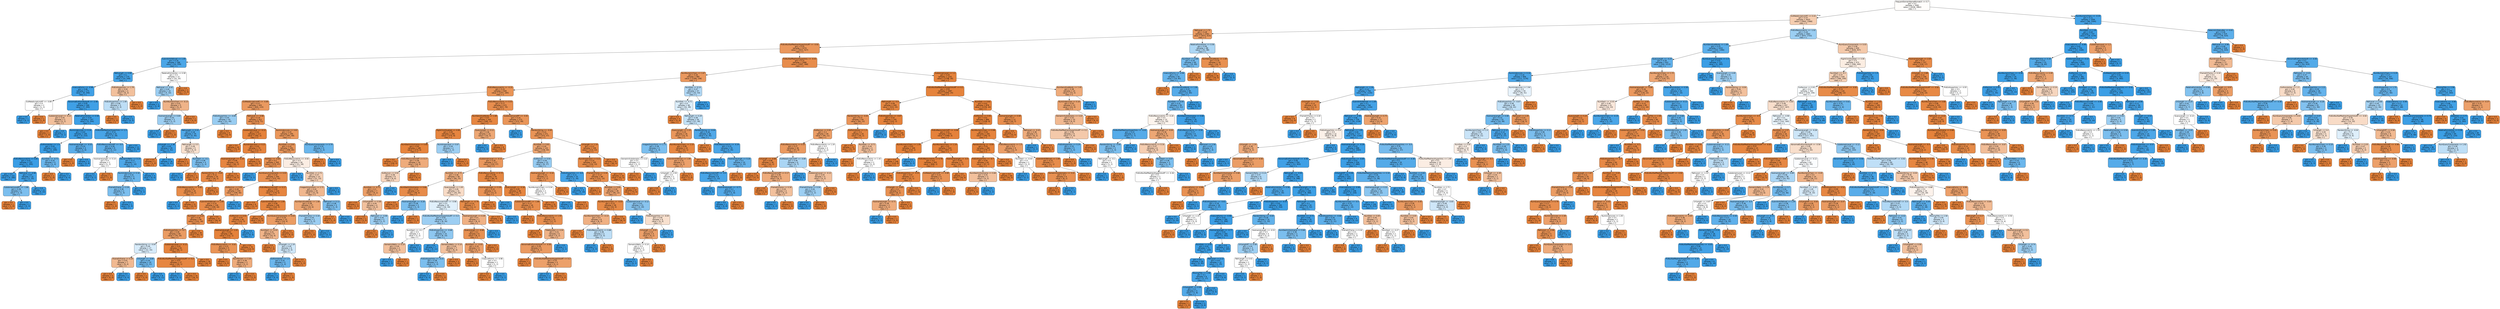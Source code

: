 digraph Tree {
node [shape=box, style="filled, rounded", color="black", fontname=helvetica] ;
edge [fontname=helvetica] ;
0 [label="FrequentDomainNameMismatch <= 0.7\ngini = 0.5\nsamples = 5081\nvalue = [4038, 3962]\nclass = C", fillcolor="#fffdfb"] ;
1 [label="ExtMetaScriptLinkRT <= 0.43\ngini = 0.47\nsamples = 4025\nvalue = [3942, 2368]\nclass = C", fillcolor="#f5cdb0"] ;
0 -> 1 [labeldistance=2.5, labelangle=45, headlabel="True"] ;
2 [label="PathLevel <= 1.75\ngini = 0.28\nsamples = 2362\nvalue = [3072, 615]\nclass = C", fillcolor="#ea9a61"] ;
1 -> 2 ;
3 [label="PctExtNullSelfRedirectHyperlinksRT <= -0.92\ngini = 0.25\nsamples = 2274\nvalue = [3021, 527]\nclass = C", fillcolor="#ea975c"] ;
2 -> 3 ;
4 [label="SubmitInfoToEmail <= 1.09\ngini = 0.16\nsamples = 188\nvalue = [24, 259]\nclass = L", fillcolor="#4ba6e7"] ;
3 -> 4 ;
5 [label="PathLength <= 0.99\ngini = 0.1\nsamples = 175\nvalue = [14, 249]\nclass = L", fillcolor="#44a3e6"] ;
4 -> 5 ;
6 [label="InsecureForms <= -0.96\ngini = 0.06\nsamples = 171\nvalue = [8, 246]\nclass = L", fillcolor="#3fa0e6"] ;
5 -> 6 ;
7 [label="ExtMetaScriptLinkRT <= -0.89\ngini = 0.5\nsamples = 2\nvalue = [1, 1]\nclass = C", fillcolor="#ffffff"] ;
6 -> 7 ;
8 [label="gini = 0.0\nsamples = 1\nvalue = [0, 1]\nclass = L", fillcolor="#399de5"] ;
7 -> 8 ;
9 [label="gini = 0.0\nsamples = 1\nvalue = [1, 0]\nclass = C", fillcolor="#e58139"] ;
7 -> 9 ;
10 [label="AbnormalExtFormActionR <= -2.48\ngini = 0.05\nsamples = 169\nvalue = [7, 245]\nclass = L", fillcolor="#3fa0e6"] ;
6 -> 10 ;
11 [label="SubdomainLevel <= -0.12\ngini = 0.44\nsamples = 2\nvalue = [2, 1]\nclass = C", fillcolor="#f2c09c"] ;
10 -> 11 ;
12 [label="gini = 0.0\nsamples = 1\nvalue = [2, 0]\nclass = C", fillcolor="#e58139"] ;
11 -> 12 ;
13 [label="gini = 0.0\nsamples = 1\nvalue = [0, 1]\nclass = L", fillcolor="#399de5"] ;
11 -> 13 ;
14 [label="RelativeFormAction <= 0.58\ngini = 0.04\nsamples = 167\nvalue = [5, 244]\nclass = L", fillcolor="#3d9fe6"] ;
10 -> 14 ;
15 [label="NumUnderscore <= 0.16\ngini = 0.03\nsamples = 145\nvalue = [3, 215]\nclass = L", fillcolor="#3c9ee5"] ;
14 -> 15 ;
16 [label="ExtFormAction <= 1.3\ngini = 0.02\nsamples = 141\nvalue = [2, 209]\nclass = L", fillcolor="#3b9ee5"] ;
15 -> 16 ;
17 [label="PctExtResourceUrls <= 0.81\ngini = 0.01\nsamples = 137\nvalue = [1, 205]\nclass = L", fillcolor="#3a9de5"] ;
16 -> 17 ;
18 [label="gini = 0.0\nsamples = 122\nvalue = [0, 180]\nclass = L", fillcolor="#399de5"] ;
17 -> 18 ;
19 [label="PathLevel <= -0.96\ngini = 0.07\nsamples = 15\nvalue = [1, 25]\nclass = L", fillcolor="#41a1e6"] ;
17 -> 19 ;
20 [label="SubdomainLevelRT <= -1.86\ngini = 0.38\nsamples = 2\nvalue = [1, 3]\nclass = L", fillcolor="#7bbeee"] ;
19 -> 20 ;
21 [label="gini = 0.0\nsamples = 1\nvalue = [1, 0]\nclass = C", fillcolor="#e58139"] ;
20 -> 21 ;
22 [label="gini = 0.0\nsamples = 1\nvalue = [0, 3]\nclass = L", fillcolor="#399de5"] ;
20 -> 22 ;
23 [label="gini = 0.0\nsamples = 13\nvalue = [0, 22]\nclass = L", fillcolor="#399de5"] ;
19 -> 23 ;
24 [label="NumDots <= -0.71\ngini = 0.32\nsamples = 4\nvalue = [1, 4]\nclass = L", fillcolor="#6ab6ec"] ;
16 -> 24 ;
25 [label="gini = 0.0\nsamples = 1\nvalue = [1, 0]\nclass = C", fillcolor="#e58139"] ;
24 -> 25 ;
26 [label="gini = 0.0\nsamples = 3\nvalue = [0, 4]\nclass = L", fillcolor="#399de5"] ;
24 -> 26 ;
27 [label="HostnameLength <= -0.53\ngini = 0.24\nsamples = 4\nvalue = [1, 6]\nclass = L", fillcolor="#5aade9"] ;
15 -> 27 ;
28 [label="gini = 0.0\nsamples = 1\nvalue = [1, 0]\nclass = C", fillcolor="#e58139"] ;
27 -> 28 ;
29 [label="gini = 0.0\nsamples = 3\nvalue = [0, 6]\nclass = L", fillcolor="#399de5"] ;
27 -> 29 ;
30 [label="PctNullSelfRedirectHyperlinks <= 2.3\ngini = 0.12\nsamples = 22\nvalue = [2, 29]\nclass = L", fillcolor="#47a4e7"] ;
14 -> 30 ;
31 [label="PctExtResourceUrlsRT <= -0.4\ngini = 0.26\nsamples = 9\nvalue = [2, 11]\nclass = L", fillcolor="#5dafea"] ;
30 -> 31 ;
32 [label="HostnameLength <= 0.14\ngini = 0.5\nsamples = 2\nvalue = [1, 1]\nclass = C", fillcolor="#ffffff"] ;
31 -> 32 ;
33 [label="gini = 0.0\nsamples = 1\nvalue = [0, 1]\nclass = L", fillcolor="#399de5"] ;
32 -> 33 ;
34 [label="gini = 0.0\nsamples = 1\nvalue = [1, 0]\nclass = C", fillcolor="#e58139"] ;
32 -> 34 ;
35 [label="DomainInPaths <= 0.14\ngini = 0.17\nsamples = 7\nvalue = [1, 10]\nclass = L", fillcolor="#4da7e8"] ;
31 -> 35 ;
36 [label="NumUnderscore <= 0.16\ngini = 0.32\nsamples = 3\nvalue = [1, 4]\nclass = L", fillcolor="#6ab6ec"] ;
35 -> 36 ;
37 [label="IframeOrFrame <= 0.34\ngini = 0.38\nsamples = 2\nvalue = [1, 3]\nclass = L", fillcolor="#7bbeee"] ;
36 -> 37 ;
38 [label="gini = 0.0\nsamples = 1\nvalue = [1, 0]\nclass = C", fillcolor="#e58139"] ;
37 -> 38 ;
39 [label="gini = 0.0\nsamples = 1\nvalue = [0, 3]\nclass = L", fillcolor="#399de5"] ;
37 -> 39 ;
40 [label="gini = 0.0\nsamples = 1\nvalue = [0, 1]\nclass = L", fillcolor="#399de5"] ;
36 -> 40 ;
41 [label="gini = 0.0\nsamples = 4\nvalue = [0, 6]\nclass = L", fillcolor="#399de5"] ;
35 -> 41 ;
42 [label="gini = 0.0\nsamples = 13\nvalue = [0, 18]\nclass = L", fillcolor="#399de5"] ;
30 -> 42 ;
43 [label="PctExtHyperlinks <= 1.79\ngini = 0.44\nsamples = 4\nvalue = [6, 3]\nclass = C", fillcolor="#f2c09c"] ;
5 -> 43 ;
44 [label="PctExtHyperlinks <= 1.49\ngini = 0.48\nsamples = 3\nvalue = [2, 3]\nclass = L", fillcolor="#bddef6"] ;
43 -> 44 ;
45 [label="gini = 0.0\nsamples = 1\nvalue = [2, 0]\nclass = C", fillcolor="#e58139"] ;
44 -> 45 ;
46 [label="gini = 0.0\nsamples = 2\nvalue = [0, 3]\nclass = L", fillcolor="#399de5"] ;
44 -> 46 ;
47 [label="gini = 0.0\nsamples = 1\nvalue = [4, 0]\nclass = C", fillcolor="#e58139"] ;
43 -> 47 ;
48 [label="RelativeFormAction <= 0.58\ngini = 0.5\nsamples = 13\nvalue = [10, 10]\nclass = C", fillcolor="#ffffff"] ;
4 -> 48 ;
49 [label="PathLevel <= -0.42\ngini = 0.44\nsamples = 10\nvalue = [5, 10]\nclass = L", fillcolor="#9ccef2"] ;
48 -> 49 ;
50 [label="gini = 0.0\nsamples = 5\nvalue = [0, 8]\nclass = L", fillcolor="#399de5"] ;
49 -> 50 ;
51 [label="NumNumericChars <= -0.13\ngini = 0.41\nsamples = 5\nvalue = [5, 2]\nclass = C", fillcolor="#efb388"] ;
49 -> 51 ;
52 [label="HostnameLength <= 0.69\ngini = 0.44\nsamples = 3\nvalue = [1, 2]\nclass = L", fillcolor="#9ccef2"] ;
51 -> 52 ;
53 [label="gini = 0.0\nsamples = 2\nvalue = [0, 2]\nclass = L", fillcolor="#399de5"] ;
52 -> 53 ;
54 [label="gini = 0.0\nsamples = 1\nvalue = [1, 0]\nclass = C", fillcolor="#e58139"] ;
52 -> 54 ;
55 [label="gini = 0.0\nsamples = 2\nvalue = [4, 0]\nclass = C", fillcolor="#e58139"] ;
51 -> 55 ;
56 [label="gini = 0.0\nsamples = 3\nvalue = [5, 0]\nclass = C", fillcolor="#e58139"] ;
48 -> 56 ;
57 [label="PctNullSelfRedirectHyperlinks <= -0.43\ngini = 0.15\nsamples = 2086\nvalue = [2997, 268]\nclass = C", fillcolor="#e78c4b"] ;
3 -> 57 ;
58 [label="NumNumericChars <= 1.67\ngini = 0.26\nsamples = 985\nvalue = [1289, 238]\nclass = C", fillcolor="#ea985e"] ;
57 -> 58 ;
59 [label="PctExtResourceUrls <= -0.15\ngini = 0.22\nsamples = 928\nvalue = [1257, 185]\nclass = C", fillcolor="#e99456"] ;
58 -> 59 ;
60 [label="ExtMetaScriptLinkRT <= -0.89\ngini = 0.27\nsamples = 455\nvalue = [600, 115]\nclass = C", fillcolor="#ea995f"] ;
59 -> 60 ;
61 [label="PctExtHyperlinks <= -0.69\ngini = 0.44\nsamples = 43\nvalue = [21, 44]\nclass = L", fillcolor="#98ccf1"] ;
60 -> 61 ;
62 [label="PathLength <= 0.41\ngini = 0.18\nsamples = 34\nvalue = [5, 44]\nclass = L", fillcolor="#50a8e8"] ;
61 -> 62 ;
63 [label="UrlLength <= -1.36\ngini = 0.05\nsamples = 29\nvalue = [1, 41]\nclass = L", fillcolor="#3e9fe6"] ;
62 -> 63 ;
64 [label="gini = 0.0\nsamples = 1\nvalue = [1, 0]\nclass = C", fillcolor="#e58139"] ;
63 -> 64 ;
65 [label="gini = 0.0\nsamples = 28\nvalue = [0, 41]\nclass = L", fillcolor="#399de5"] ;
63 -> 65 ;
66 [label="PathLength <= 0.5\ngini = 0.49\nsamples = 5\nvalue = [4, 3]\nclass = C", fillcolor="#f8e0ce"] ;
62 -> 66 ;
67 [label="gini = 0.0\nsamples = 1\nvalue = [3, 0]\nclass = C", fillcolor="#e58139"] ;
66 -> 67 ;
68 [label="NumDash <= -0.1\ngini = 0.38\nsamples = 4\nvalue = [1, 3]\nclass = L", fillcolor="#7bbeee"] ;
66 -> 68 ;
69 [label="gini = 0.0\nsamples = 3\nvalue = [0, 3]\nclass = L", fillcolor="#399de5"] ;
68 -> 69 ;
70 [label="gini = 0.0\nsamples = 1\nvalue = [1, 0]\nclass = C", fillcolor="#e58139"] ;
68 -> 70 ;
71 [label="gini = 0.0\nsamples = 9\nvalue = [16, 0]\nclass = C", fillcolor="#e58139"] ;
61 -> 71 ;
72 [label="PathLevel <= -0.96\ngini = 0.19\nsamples = 412\nvalue = [579, 71]\nclass = C", fillcolor="#e89051"] ;
60 -> 72 ;
73 [label="SubdomainLevel <= -0.12\ngini = 0.02\nsamples = 117\nvalue = [182, 2]\nclass = C", fillcolor="#e5823b"] ;
72 -> 73 ;
74 [label="gini = 0.0\nsamples = 44\nvalue = [70, 0]\nclass = C", fillcolor="#e58139"] ;
73 -> 74 ;
75 [label="NumAmpersand <= 0.21\ngini = 0.03\nsamples = 73\nvalue = [112, 2]\nclass = C", fillcolor="#e5833d"] ;
73 -> 75 ;
76 [label="HostnameLength <= -0.16\ngini = 0.06\nsamples = 42\nvalue = [60, 2]\nclass = C", fillcolor="#e68540"] ;
75 -> 76 ;
77 [label="RandomString <= -0.04\ngini = 0.12\nsamples = 19\nvalue = [30, 2]\nclass = C", fillcolor="#e78946"] ;
76 -> 77 ;
78 [label="PctExtResourceUrls <= -0.82\ngini = 0.14\nsamples = 16\nvalue = [24, 2]\nclass = C", fillcolor="#e78c49"] ;
77 -> 78 ;
79 [label="gini = 0.0\nsamples = 1\nvalue = [0, 2]\nclass = L", fillcolor="#399de5"] ;
78 -> 79 ;
80 [label="gini = 0.0\nsamples = 15\nvalue = [24, 0]\nclass = C", fillcolor="#e58139"] ;
78 -> 80 ;
81 [label="gini = 0.0\nsamples = 3\nvalue = [6, 0]\nclass = C", fillcolor="#e58139"] ;
77 -> 81 ;
82 [label="gini = 0.0\nsamples = 23\nvalue = [30, 0]\nclass = C", fillcolor="#e58139"] ;
76 -> 82 ;
83 [label="gini = 0.0\nsamples = 31\nvalue = [52, 0]\nclass = C", fillcolor="#e58139"] ;
75 -> 83 ;
84 [label="NumUnderscore <= 4.62\ngini = 0.25\nsamples = 295\nvalue = [397, 69]\nclass = C", fillcolor="#ea975b"] ;
72 -> 84 ;
85 [label="NumDots <= 0.81\ngini = 0.24\nsamples = 291\nvalue = [396, 65]\nclass = C", fillcolor="#e9965a"] ;
84 -> 85 ;
86 [label="NoHttps <= -4.83\ngini = 0.2\nsamples = 265\nvalue = [375, 47]\nclass = C", fillcolor="#e89152"] ;
85 -> 86 ;
87 [label="gini = 0.0\nsamples = 1\nvalue = [0, 2]\nclass = L", fillcolor="#399de5"] ;
86 -> 87 ;
88 [label="NumQueryComponents <= 0.03\ngini = 0.19\nsamples = 264\nvalue = [375, 45]\nclass = C", fillcolor="#e89051"] ;
86 -> 88 ;
89 [label="ExtFavicon <= 0.91\ngini = 0.28\nsamples = 150\nvalue = [199, 40]\nclass = C", fillcolor="#ea9a61"] ;
88 -> 89 ;
90 [label="SubmitInfoToEmail <= 1.09\ngini = 0.14\nsamples = 136\nvalue = [199, 16]\nclass = C", fillcolor="#e78b49"] ;
89 -> 90 ;
91 [label="NumDash <= 0.23\ngini = 0.18\nsamples = 99\nvalue = [141, 16]\nclass = C", fillcolor="#e88f4f"] ;
90 -> 91 ;
92 [label="PctExtHyperlinks <= -0.7\ngini = 0.28\nsamples = 60\nvalue = [78, 16]\nclass = C", fillcolor="#ea9b62"] ;
91 -> 92 ;
93 [label="RandomString <= -0.04\ngini = 0.49\nsamples = 17\nvalue = [12, 15]\nclass = L", fillcolor="#d7ebfa"] ;
92 -> 93 ;
94 [label="IframeOrFrame <= 0.34\ngini = 0.43\nsamples = 7\nvalue = [9, 4]\nclass = C", fillcolor="#f1b991"] ;
93 -> 94 ;
95 [label="gini = 0.0\nsamples = 5\nvalue = [9, 0]\nclass = C", fillcolor="#e58139"] ;
94 -> 95 ;
96 [label="gini = 0.0\nsamples = 2\nvalue = [0, 4]\nclass = L", fillcolor="#399de5"] ;
94 -> 96 ;
97 [label="UrlLength <= -0.84\ngini = 0.34\nsamples = 10\nvalue = [3, 11]\nclass = L", fillcolor="#6fb8ec"] ;
93 -> 97 ;
98 [label="gini = 0.0\nsamples = 2\nvalue = [3, 0]\nclass = C", fillcolor="#e58139"] ;
97 -> 98 ;
99 [label="gini = 0.0\nsamples = 8\nvalue = [0, 11]\nclass = L", fillcolor="#399de5"] ;
97 -> 99 ;
100 [label="SubdomainLevel <= -0.12\ngini = 0.03\nsamples = 43\nvalue = [66, 1]\nclass = C", fillcolor="#e5833c"] ;
92 -> 100 ;
101 [label="PctExtNullSelfRedirectHyperlinksRT <= 0.2\ngini = 0.07\nsamples = 17\nvalue = [26, 1]\nclass = C", fillcolor="#e68641"] ;
100 -> 101 ;
102 [label="gini = 0.0\nsamples = 1\nvalue = [0, 1]\nclass = L", fillcolor="#399de5"] ;
101 -> 102 ;
103 [label="gini = 0.0\nsamples = 16\nvalue = [26, 0]\nclass = C", fillcolor="#e58139"] ;
101 -> 103 ;
104 [label="gini = 0.0\nsamples = 26\nvalue = [40, 0]\nclass = C", fillcolor="#e58139"] ;
100 -> 104 ;
105 [label="gini = 0.0\nsamples = 39\nvalue = [63, 0]\nclass = C", fillcolor="#e58139"] ;
91 -> 105 ;
106 [label="gini = 0.0\nsamples = 37\nvalue = [58, 0]\nclass = C", fillcolor="#e58139"] ;
90 -> 106 ;
107 [label="gini = 0.0\nsamples = 14\nvalue = [0, 24]\nclass = L", fillcolor="#399de5"] ;
89 -> 107 ;
108 [label="PctExtResourceUrlsRT <= 0.17\ngini = 0.05\nsamples = 114\nvalue = [176, 5]\nclass = C", fillcolor="#e6853f"] ;
88 -> 108 ;
109 [label="gini = 0.0\nsamples = 8\nvalue = [12, 0]\nclass = C", fillcolor="#e58139"] ;
108 -> 109 ;
110 [label="SubmitInfoToEmail <= 1.09\ngini = 0.06\nsamples = 106\nvalue = [164, 5]\nclass = C", fillcolor="#e6853f"] ;
108 -> 110 ;
111 [label="ExtFavicon <= 0.91\ngini = 0.07\nsamples = 82\nvalue = [131, 5]\nclass = C", fillcolor="#e68641"] ;
110 -> 111 ;
112 [label="HostnameLength <= -1.01\ngini = 0.02\nsamples = 80\nvalue = [131, 1]\nclass = C", fillcolor="#e5823b"] ;
111 -> 112 ;
113 [label="PctExtResourceUrls <= -0.62\ngini = 0.22\nsamples = 5\nvalue = [7, 1]\nclass = C", fillcolor="#e99355"] ;
112 -> 113 ;
114 [label="gini = 0.0\nsamples = 2\nvalue = [4, 0]\nclass = C", fillcolor="#e58139"] ;
113 -> 114 ;
115 [label="NumPercent <= 2.35\ngini = 0.38\nsamples = 3\nvalue = [3, 1]\nclass = C", fillcolor="#eeab7b"] ;
113 -> 115 ;
116 [label="gini = 0.0\nsamples = 1\nvalue = [0, 1]\nclass = L", fillcolor="#399de5"] ;
115 -> 116 ;
117 [label="gini = 0.0\nsamples = 2\nvalue = [3, 0]\nclass = C", fillcolor="#e58139"] ;
115 -> 117 ;
118 [label="gini = 0.0\nsamples = 75\nvalue = [124, 0]\nclass = C", fillcolor="#e58139"] ;
112 -> 118 ;
119 [label="gini = 0.0\nsamples = 2\nvalue = [0, 4]\nclass = L", fillcolor="#399de5"] ;
111 -> 119 ;
120 [label="gini = 0.0\nsamples = 24\nvalue = [33, 0]\nclass = C", fillcolor="#e58139"] ;
110 -> 120 ;
121 [label="PctExtResourceUrls <= -0.92\ngini = 0.5\nsamples = 26\nvalue = [21, 18]\nclass = C", fillcolor="#fbede3"] ;
85 -> 121 ;
122 [label="gini = 0.0\nsamples = 3\nvalue = [0, 5]\nclass = L", fillcolor="#399de5"] ;
121 -> 122 ;
123 [label="NumDots <= 2.71\ngini = 0.47\nsamples = 23\nvalue = [21, 13]\nclass = C", fillcolor="#f5cfb4"] ;
121 -> 123 ;
124 [label="ImagesOnlyInForm <= 2.71\ngini = 0.42\nsamples = 20\nvalue = [21, 9]\nclass = C", fillcolor="#f0b78e"] ;
123 -> 124 ;
125 [label="NumSensitiveWords <= 1.08\ngini = 0.36\nsamples = 17\nvalue = [20, 6]\nclass = C", fillcolor="#eda774"] ;
124 -> 125 ;
126 [label="NumQueryComponents <= 0.03\ngini = 0.29\nsamples = 15\nvalue = [19, 4]\nclass = C", fillcolor="#ea9c63"] ;
125 -> 126 ;
127 [label="NumDash <= -0.43\ngini = 0.41\nsamples = 9\nvalue = [10, 4]\nclass = C", fillcolor="#efb388"] ;
126 -> 127 ;
128 [label="gini = 0.0\nsamples = 3\nvalue = [7, 0]\nclass = C", fillcolor="#e58139"] ;
127 -> 128 ;
129 [label="UrlLength <= 1.19\ngini = 0.49\nsamples = 6\nvalue = [3, 4]\nclass = L", fillcolor="#cee6f8"] ;
127 -> 129 ;
130 [label="ExtFormAction <= 1.3\ngini = 0.32\nsamples = 4\nvalue = [1, 4]\nclass = L", fillcolor="#6ab6ec"] ;
129 -> 130 ;
131 [label="gini = 0.0\nsamples = 3\nvalue = [0, 4]\nclass = L", fillcolor="#399de5"] ;
130 -> 131 ;
132 [label="gini = 0.0\nsamples = 1\nvalue = [1, 0]\nclass = C", fillcolor="#e58139"] ;
130 -> 132 ;
133 [label="gini = 0.0\nsamples = 2\nvalue = [2, 0]\nclass = C", fillcolor="#e58139"] ;
129 -> 133 ;
134 [label="gini = 0.0\nsamples = 6\nvalue = [9, 0]\nclass = C", fillcolor="#e58139"] ;
126 -> 134 ;
135 [label="IframeOrFrame <= 0.34\ngini = 0.44\nsamples = 2\nvalue = [1, 2]\nclass = L", fillcolor="#9ccef2"] ;
125 -> 135 ;
136 [label="gini = 0.0\nsamples = 1\nvalue = [1, 0]\nclass = C", fillcolor="#e58139"] ;
135 -> 136 ;
137 [label="gini = 0.0\nsamples = 1\nvalue = [0, 2]\nclass = L", fillcolor="#399de5"] ;
135 -> 137 ;
138 [label="PathLevel <= 0.12\ngini = 0.38\nsamples = 3\nvalue = [1, 3]\nclass = L", fillcolor="#7bbeee"] ;
124 -> 138 ;
139 [label="gini = 0.0\nsamples = 1\nvalue = [1, 0]\nclass = C", fillcolor="#e58139"] ;
138 -> 139 ;
140 [label="gini = 0.0\nsamples = 2\nvalue = [0, 3]\nclass = L", fillcolor="#399de5"] ;
138 -> 140 ;
141 [label="gini = 0.0\nsamples = 3\nvalue = [0, 4]\nclass = L", fillcolor="#399de5"] ;
123 -> 141 ;
142 [label="NumQueryComponents <= 0.79\ngini = 0.32\nsamples = 4\nvalue = [1, 4]\nclass = L", fillcolor="#6ab6ec"] ;
84 -> 142 ;
143 [label="gini = 0.0\nsamples = 1\nvalue = [1, 0]\nclass = C", fillcolor="#e58139"] ;
142 -> 143 ;
144 [label="gini = 0.0\nsamples = 3\nvalue = [0, 4]\nclass = L", fillcolor="#399de5"] ;
142 -> 144 ;
145 [label="PctExtResourceUrls <= 0.53\ngini = 0.17\nsamples = 473\nvalue = [657, 70]\nclass = C", fillcolor="#e88e4e"] ;
59 -> 145 ;
146 [label="NumSensitiveWords <= 1.08\ngini = 0.07\nsamples = 200\nvalue = [285, 11]\nclass = C", fillcolor="#e68641"] ;
145 -> 146 ;
147 [label="RightClickDisabled <= 4.06\ngini = 0.05\nsamples = 190\nvalue = [275, 8]\nclass = C", fillcolor="#e6853f"] ;
146 -> 147 ;
148 [label="NumDashInHostname <= 0.66\ngini = 0.04\nsamples = 188\nvalue = [274, 6]\nclass = C", fillcolor="#e6843d"] ;
147 -> 148 ;
149 [label="gini = 0.0\nsamples = 172\nvalue = [256, 0]\nclass = C", fillcolor="#e58139"] ;
148 -> 149 ;
150 [label="PctExtResourceUrlsRT <= 0.17\ngini = 0.38\nsamples = 16\nvalue = [18, 6]\nclass = C", fillcolor="#eeab7b"] ;
148 -> 150 ;
151 [label="ExtFavicon <= 0.91\ngini = 0.48\nsamples = 9\nvalue = [9, 6]\nclass = C", fillcolor="#f6d5bd"] ;
150 -> 151 ;
152 [label="NumDots <= -0.71\ngini = 0.3\nsamples = 7\nvalue = [9, 2]\nclass = C", fillcolor="#eb9d65"] ;
151 -> 152 ;
153 [label="gini = 0.0\nsamples = 3\nvalue = [5, 0]\nclass = C", fillcolor="#e58139"] ;
152 -> 153 ;
154 [label="UrlLengthRT <= 0.58\ngini = 0.44\nsamples = 4\nvalue = [4, 2]\nclass = C", fillcolor="#f2c09c"] ;
152 -> 154 ;
155 [label="gini = 0.0\nsamples = 2\nvalue = [3, 0]\nclass = C", fillcolor="#e58139"] ;
154 -> 155 ;
156 [label="PathLevel <= -0.96\ngini = 0.44\nsamples = 2\nvalue = [1, 2]\nclass = L", fillcolor="#9ccef2"] ;
154 -> 156 ;
157 [label="gini = 0.0\nsamples = 1\nvalue = [1, 0]\nclass = C", fillcolor="#e58139"] ;
156 -> 157 ;
158 [label="gini = 0.0\nsamples = 1\nvalue = [0, 2]\nclass = L", fillcolor="#399de5"] ;
156 -> 158 ;
159 [label="gini = 0.0\nsamples = 2\nvalue = [0, 4]\nclass = L", fillcolor="#399de5"] ;
151 -> 159 ;
160 [label="gini = 0.0\nsamples = 7\nvalue = [9, 0]\nclass = C", fillcolor="#e58139"] ;
150 -> 160 ;
161 [label="NumAmpersand <= 0.67\ngini = 0.44\nsamples = 2\nvalue = [1, 2]\nclass = L", fillcolor="#9ccef2"] ;
147 -> 161 ;
162 [label="gini = 0.0\nsamples = 1\nvalue = [0, 2]\nclass = L", fillcolor="#399de5"] ;
161 -> 162 ;
163 [label="gini = 0.0\nsamples = 1\nvalue = [1, 0]\nclass = C", fillcolor="#e58139"] ;
161 -> 163 ;
164 [label="QueryLength <= 0.11\ngini = 0.36\nsamples = 10\nvalue = [10, 3]\nclass = C", fillcolor="#eda774"] ;
146 -> 164 ;
165 [label="gini = 0.0\nsamples = 2\nvalue = [0, 3]\nclass = L", fillcolor="#399de5"] ;
164 -> 165 ;
166 [label="gini = 0.0\nsamples = 8\nvalue = [10, 0]\nclass = C", fillcolor="#e58139"] ;
164 -> 166 ;
167 [label="SubdomainLevelRT <= -5.92\ngini = 0.24\nsamples = 273\nvalue = [372, 59]\nclass = C", fillcolor="#e99558"] ;
145 -> 167 ;
168 [label="gini = 0.0\nsamples = 2\nvalue = [0, 2]\nclass = L", fillcolor="#399de5"] ;
167 -> 168 ;
169 [label="RandomString <= -0.04\ngini = 0.23\nsamples = 271\nvalue = [372, 57]\nclass = C", fillcolor="#e99457"] ;
167 -> 169 ;
170 [label="NumDots <= 0.81\ngini = 0.34\nsamples = 132\nvalue = [158, 44]\nclass = C", fillcolor="#eca470"] ;
169 -> 170 ;
171 [label="SubdomainLevel <= -0.12\ngini = 0.26\nsamples = 117\nvalue = [150, 27]\nclass = C", fillcolor="#ea985d"] ;
170 -> 171 ;
172 [label="NumDots <= -0.71\ngini = 0.38\nsamples = 58\nvalue = [66, 23]\nclass = C", fillcolor="#eead7e"] ;
171 -> 172 ;
173 [label="NumDashInHostname <= 0.66\ngini = 0.14\nsamples = 27\nvalue = [38, 3]\nclass = C", fillcolor="#e78b49"] ;
172 -> 173 ;
174 [label="gini = 0.0\nsamples = 24\nvalue = [37, 0]\nclass = C", fillcolor="#e58139"] ;
173 -> 174 ;
175 [label="HostnameLength <= -0.28\ngini = 0.38\nsamples = 3\nvalue = [1, 3]\nclass = L", fillcolor="#7bbeee"] ;
173 -> 175 ;
176 [label="gini = 0.0\nsamples = 2\nvalue = [0, 3]\nclass = L", fillcolor="#399de5"] ;
175 -> 176 ;
177 [label="gini = 0.0\nsamples = 1\nvalue = [1, 0]\nclass = C", fillcolor="#e58139"] ;
175 -> 177 ;
178 [label="QueryLength <= 1.05\ngini = 0.49\nsamples = 31\nvalue = [28, 20]\nclass = C", fillcolor="#f8dbc6"] ;
172 -> 178 ;
179 [label="PctExtResourceUrlsRT <= -0.96\ngini = 0.5\nsamples = 24\nvalue = [16, 19]\nclass = L", fillcolor="#e0f0fb"] ;
178 -> 179 ;
180 [label="PctExtNullSelfRedirectHyperlinksRT <= 0.2\ngini = 0.44\nsamples = 17\nvalue = [8, 16]\nclass = L", fillcolor="#9ccef2"] ;
179 -> 180 ;
181 [label="NumDash <= -0.1\ngini = 0.5\nsamples = 3\nvalue = [2, 2]\nclass = C", fillcolor="#ffffff"] ;
180 -> 181 ;
182 [label="DomainInPaths <= 0.14\ngini = 0.44\nsamples = 2\nvalue = [2, 1]\nclass = C", fillcolor="#f2c09c"] ;
181 -> 182 ;
183 [label="gini = 0.0\nsamples = 1\nvalue = [0, 1]\nclass = L", fillcolor="#399de5"] ;
182 -> 183 ;
184 [label="gini = 0.0\nsamples = 1\nvalue = [2, 0]\nclass = C", fillcolor="#e58139"] ;
182 -> 184 ;
185 [label="gini = 0.0\nsamples = 1\nvalue = [0, 1]\nclass = L", fillcolor="#399de5"] ;
181 -> 185 ;
186 [label="PctExtHyperlinks <= -0.68\ngini = 0.42\nsamples = 14\nvalue = [6, 14]\nclass = L", fillcolor="#8ec7f0"] ;
180 -> 186 ;
187 [label="gini = 0.0\nsamples = 7\nvalue = [0, 11]\nclass = L", fillcolor="#399de5"] ;
186 -> 187 ;
188 [label="DomainInPaths <= 0.14\ngini = 0.44\nsamples = 7\nvalue = [6, 3]\nclass = C", fillcolor="#f2c09c"] ;
186 -> 188 ;
189 [label="PctExtHyperlinks <= -0.21\ngini = 0.38\nsamples = 4\nvalue = [1, 3]\nclass = L", fillcolor="#7bbeee"] ;
188 -> 189 ;
190 [label="gini = 0.0\nsamples = 3\nvalue = [0, 3]\nclass = L", fillcolor="#399de5"] ;
189 -> 190 ;
191 [label="gini = 0.0\nsamples = 1\nvalue = [1, 0]\nclass = C", fillcolor="#e58139"] ;
189 -> 191 ;
192 [label="gini = 0.0\nsamples = 3\nvalue = [5, 0]\nclass = C", fillcolor="#e58139"] ;
188 -> 192 ;
193 [label="HostnameLength <= 0.39\ngini = 0.4\nsamples = 7\nvalue = [8, 3]\nclass = C", fillcolor="#efb083"] ;
179 -> 193 ;
194 [label="QueryLength <= -0.08\ngini = 0.2\nsamples = 6\nvalue = [8, 1]\nclass = C", fillcolor="#e89152"] ;
193 -> 194 ;
195 [label="NumDash <= -0.43\ngini = 0.32\nsamples = 3\nvalue = [4, 1]\nclass = C", fillcolor="#eca06a"] ;
194 -> 195 ;
196 [label="gini = 0.0\nsamples = 1\nvalue = [3, 0]\nclass = C", fillcolor="#e58139"] ;
195 -> 196 ;
197 [label="InsecureForms <= -0.96\ngini = 0.5\nsamples = 2\nvalue = [1, 1]\nclass = C", fillcolor="#ffffff"] ;
195 -> 197 ;
198 [label="gini = 0.0\nsamples = 1\nvalue = [1, 0]\nclass = C", fillcolor="#e58139"] ;
197 -> 198 ;
199 [label="gini = 0.0\nsamples = 1\nvalue = [0, 1]\nclass = L", fillcolor="#399de5"] ;
197 -> 199 ;
200 [label="gini = 0.0\nsamples = 3\nvalue = [4, 0]\nclass = C", fillcolor="#e58139"] ;
194 -> 200 ;
201 [label="gini = 0.0\nsamples = 1\nvalue = [0, 2]\nclass = L", fillcolor="#399de5"] ;
193 -> 201 ;
202 [label="PathLength <= -0.79\ngini = 0.14\nsamples = 7\nvalue = [12, 1]\nclass = C", fillcolor="#e78c49"] ;
178 -> 202 ;
203 [label="gini = 0.0\nsamples = 6\nvalue = [12, 0]\nclass = C", fillcolor="#e58139"] ;
202 -> 203 ;
204 [label="gini = 0.0\nsamples = 1\nvalue = [0, 1]\nclass = L", fillcolor="#399de5"] ;
202 -> 204 ;
205 [label="PctExtResourceUrls <= 0.72\ngini = 0.09\nsamples = 59\nvalue = [84, 4]\nclass = C", fillcolor="#e68742"] ;
171 -> 205 ;
206 [label="HostnameLength <= 0.39\ngini = 0.22\nsamples = 11\nvalue = [14, 2]\nclass = C", fillcolor="#e99355"] ;
205 -> 206 ;
207 [label="gini = 0.0\nsamples = 10\nvalue = [14, 0]\nclass = C", fillcolor="#e58139"] ;
206 -> 207 ;
208 [label="gini = 0.0\nsamples = 1\nvalue = [0, 2]\nclass = L", fillcolor="#399de5"] ;
206 -> 208 ;
209 [label="QueryLength <= -0.18\ngini = 0.05\nsamples = 48\nvalue = [70, 2]\nclass = C", fillcolor="#e6853f"] ;
205 -> 209 ;
210 [label="SubdomainLevelRT <= -1.86\ngini = 0.17\nsamples = 16\nvalue = [20, 2]\nclass = C", fillcolor="#e88e4d"] ;
209 -> 210 ;
211 [label="gini = 0.0\nsamples = 1\nvalue = [3, 0]\nclass = C", fillcolor="#e58139"] ;
210 -> 211 ;
212 [label="PctExtResourceUrls <= 1.55\ngini = 0.19\nsamples = 15\nvalue = [17, 2]\nclass = C", fillcolor="#e89050"] ;
210 -> 212 ;
213 [label="gini = 0.0\nsamples = 9\nvalue = [12, 0]\nclass = C", fillcolor="#e58139"] ;
212 -> 213 ;
214 [label="TildeSymbol <= 4.34\ngini = 0.41\nsamples = 6\nvalue = [5, 2]\nclass = C", fillcolor="#efb388"] ;
212 -> 214 ;
215 [label="AbnormalExtFormActionR <= -0.56\ngini = 0.28\nsamples = 5\nvalue = [5, 1]\nclass = C", fillcolor="#ea9a61"] ;
214 -> 215 ;
216 [label="gini = 0.0\nsamples = 1\nvalue = [1, 0]\nclass = C", fillcolor="#e58139"] ;
215 -> 216 ;
217 [label="PctExtNullSelfRedirectHyperlinksRT <= 0.2\ngini = 0.32\nsamples = 4\nvalue = [4, 1]\nclass = C", fillcolor="#eca06a"] ;
215 -> 217 ;
218 [label="gini = 0.0\nsamples = 1\nvalue = [0, 1]\nclass = L", fillcolor="#399de5"] ;
217 -> 218 ;
219 [label="gini = 0.0\nsamples = 3\nvalue = [4, 0]\nclass = C", fillcolor="#e58139"] ;
217 -> 219 ;
220 [label="gini = 0.0\nsamples = 1\nvalue = [0, 1]\nclass = L", fillcolor="#399de5"] ;
214 -> 220 ;
221 [label="gini = 0.0\nsamples = 32\nvalue = [50, 0]\nclass = C", fillcolor="#e58139"] ;
209 -> 221 ;
222 [label="ExtFavicon <= 0.91\ngini = 0.44\nsamples = 15\nvalue = [8, 17]\nclass = L", fillcolor="#96cbf1"] ;
170 -> 222 ;
223 [label="HostnameLength <= -0.16\ngini = 0.22\nsamples = 5\nvalue = [7, 1]\nclass = C", fillcolor="#e99355"] ;
222 -> 223 ;
224 [label="NumNumericChars <= 0.34\ngini = 0.5\nsamples = 2\nvalue = [1, 1]\nclass = C", fillcolor="#ffffff"] ;
223 -> 224 ;
225 [label="gini = 0.0\nsamples = 1\nvalue = [0, 1]\nclass = L", fillcolor="#399de5"] ;
224 -> 225 ;
226 [label="gini = 0.0\nsamples = 1\nvalue = [1, 0]\nclass = C", fillcolor="#e58139"] ;
224 -> 226 ;
227 [label="gini = 0.0\nsamples = 3\nvalue = [6, 0]\nclass = C", fillcolor="#e58139"] ;
223 -> 227 ;
228 [label="PctExtHyperlinks <= -0.6\ngini = 0.11\nsamples = 10\nvalue = [1, 16]\nclass = L", fillcolor="#45a3e7"] ;
222 -> 228 ;
229 [label="gini = 0.0\nsamples = 9\nvalue = [0, 16]\nclass = L", fillcolor="#399de5"] ;
228 -> 229 ;
230 [label="gini = 0.0\nsamples = 1\nvalue = [1, 0]\nclass = C", fillcolor="#e58139"] ;
228 -> 230 ;
231 [label="UrlLength <= 1.14\ngini = 0.11\nsamples = 139\nvalue = [214, 13]\nclass = C", fillcolor="#e78945"] ;
169 -> 231 ;
232 [label="NumAmpersand <= 0.21\ngini = 0.14\nsamples = 105\nvalue = [154, 13]\nclass = C", fillcolor="#e78c4a"] ;
231 -> 232 ;
233 [label="IframeOrFrame <= 0.34\ngini = 0.17\nsamples = 86\nvalue = [122, 13]\nclass = C", fillcolor="#e88e4e"] ;
232 -> 233 ;
234 [label="NumDots <= 0.05\ngini = 0.34\nsamples = 39\nvalue = [48, 13]\nclass = C", fillcolor="#eca36f"] ;
233 -> 234 ;
235 [label="NumNumericChars <= -0.03\ngini = 0.12\nsamples = 28\nvalue = [44, 3]\nclass = C", fillcolor="#e78a46"] ;
234 -> 235 ;
236 [label="NumNumericChars <= -0.13\ngini = 0.4\nsamples = 8\nvalue = [8, 3]\nclass = C", fillcolor="#efb083"] ;
235 -> 236 ;
237 [label="gini = 0.0\nsamples = 5\nvalue = [6, 0]\nclass = C", fillcolor="#e58139"] ;
236 -> 237 ;
238 [label="PctExtResourceUrls <= 0.88\ngini = 0.48\nsamples = 3\nvalue = [2, 3]\nclass = L", fillcolor="#bddef6"] ;
236 -> 238 ;
239 [label="gini = 0.0\nsamples = 1\nvalue = [0, 3]\nclass = L", fillcolor="#399de5"] ;
238 -> 239 ;
240 [label="gini = 0.0\nsamples = 2\nvalue = [2, 0]\nclass = C", fillcolor="#e58139"] ;
238 -> 240 ;
241 [label="gini = 0.0\nsamples = 20\nvalue = [36, 0]\nclass = C", fillcolor="#e58139"] ;
235 -> 241 ;
242 [label="SubdomainLevel <= -0.12\ngini = 0.41\nsamples = 11\nvalue = [4, 10]\nclass = L", fillcolor="#88c4ef"] ;
234 -> 242 ;
243 [label="gini = 0.0\nsamples = 5\nvalue = [0, 7]\nclass = L", fillcolor="#399de5"] ;
242 -> 243 ;
244 [label="PctExtHyperlinks <= -0.04\ngini = 0.49\nsamples = 6\nvalue = [4, 3]\nclass = C", fillcolor="#f8e0ce"] ;
242 -> 244 ;
245 [label="UrlLength <= -0.01\ngini = 0.32\nsamples = 4\nvalue = [4, 1]\nclass = C", fillcolor="#eca06a"] ;
244 -> 245 ;
246 [label="DomainInPaths <= 0.14\ngini = 0.5\nsamples = 2\nvalue = [1, 1]\nclass = C", fillcolor="#ffffff"] ;
245 -> 246 ;
247 [label="gini = 0.0\nsamples = 1\nvalue = [0, 1]\nclass = L", fillcolor="#399de5"] ;
246 -> 247 ;
248 [label="gini = 0.0\nsamples = 1\nvalue = [1, 0]\nclass = C", fillcolor="#e58139"] ;
246 -> 248 ;
249 [label="gini = 0.0\nsamples = 2\nvalue = [3, 0]\nclass = C", fillcolor="#e58139"] ;
245 -> 249 ;
250 [label="gini = 0.0\nsamples = 2\nvalue = [0, 2]\nclass = L", fillcolor="#399de5"] ;
244 -> 250 ;
251 [label="gini = 0.0\nsamples = 47\nvalue = [74, 0]\nclass = C", fillcolor="#e58139"] ;
233 -> 251 ;
252 [label="gini = 0.0\nsamples = 19\nvalue = [32, 0]\nclass = C", fillcolor="#e58139"] ;
232 -> 252 ;
253 [label="gini = 0.0\nsamples = 34\nvalue = [60, 0]\nclass = C", fillcolor="#e58139"] ;
231 -> 253 ;
254 [label="NumDots <= 6.14\ngini = 0.47\nsamples = 57\nvalue = [32, 53]\nclass = L", fillcolor="#b1d8f5"] ;
58 -> 254 ;
255 [label="NumDots <= -0.71\ngini = 0.5\nsamples = 48\nvalue = [32, 39]\nclass = L", fillcolor="#dbedfa"] ;
254 -> 255 ;
256 [label="gini = 0.0\nsamples = 4\nvalue = [5, 0]\nclass = C", fillcolor="#e58139"] ;
255 -> 256 ;
257 [label="PathLength <= 0.29\ngini = 0.48\nsamples = 44\nvalue = [27, 39]\nclass = L", fillcolor="#c2e1f7"] ;
255 -> 257 ;
258 [label="QueryLength <= 1.23\ngini = 0.25\nsamples = 18\nvalue = [23, 4]\nclass = C", fillcolor="#ea975b"] ;
257 -> 258 ;
259 [label="ImagesOnlyInForm <= 2.71\ngini = 0.38\nsamples = 3\nvalue = [1, 3]\nclass = L", fillcolor="#7bbeee"] ;
258 -> 259 ;
260 [label="DomainInSubdomains <= 3.22\ngini = 0.5\nsamples = 2\nvalue = [1, 1]\nclass = C", fillcolor="#ffffff"] ;
259 -> 260 ;
261 [label="gini = 0.0\nsamples = 1\nvalue = [1, 0]\nclass = C", fillcolor="#e58139"] ;
260 -> 261 ;
262 [label="gini = 0.0\nsamples = 1\nvalue = [0, 1]\nclass = L", fillcolor="#399de5"] ;
260 -> 262 ;
263 [label="gini = 0.0\nsamples = 1\nvalue = [0, 2]\nclass = L", fillcolor="#399de5"] ;
259 -> 263 ;
264 [label="NumNumericChars <= 2.15\ngini = 0.08\nsamples = 15\nvalue = [22, 1]\nclass = C", fillcolor="#e68742"] ;
258 -> 264 ;
265 [label="SubmitInfoToEmail <= 1.09\ngini = 0.32\nsamples = 3\nvalue = [4, 1]\nclass = C", fillcolor="#eca06a"] ;
264 -> 265 ;
266 [label="UrlLength <= 2.54\ngini = 0.5\nsamples = 2\nvalue = [1, 1]\nclass = C", fillcolor="#ffffff"] ;
265 -> 266 ;
267 [label="gini = 0.0\nsamples = 1\nvalue = [1, 0]\nclass = C", fillcolor="#e58139"] ;
266 -> 267 ;
268 [label="gini = 0.0\nsamples = 1\nvalue = [0, 1]\nclass = L", fillcolor="#399de5"] ;
266 -> 268 ;
269 [label="gini = 0.0\nsamples = 1\nvalue = [3, 0]\nclass = C", fillcolor="#e58139"] ;
265 -> 269 ;
270 [label="gini = 0.0\nsamples = 12\nvalue = [18, 0]\nclass = C", fillcolor="#e58139"] ;
264 -> 270 ;
271 [label="RandomString <= -0.04\ngini = 0.18\nsamples = 26\nvalue = [4, 35]\nclass = L", fillcolor="#50a8e8"] ;
257 -> 271 ;
272 [label="gini = 0.0\nsamples = 1\nvalue = [1, 0]\nclass = C", fillcolor="#e58139"] ;
271 -> 272 ;
273 [label="PctExtResourceUrls <= -0.34\ngini = 0.15\nsamples = 25\nvalue = [3, 35]\nclass = L", fillcolor="#4aa5e7"] ;
271 -> 273 ;
274 [label="gini = 0.0\nsamples = 15\nvalue = [0, 22]\nclass = L", fillcolor="#399de5"] ;
273 -> 274 ;
275 [label="HostnameLength <= 0.26\ngini = 0.3\nsamples = 10\nvalue = [3, 13]\nclass = L", fillcolor="#67b4eb"] ;
273 -> 275 ;
276 [label="PctExtResourceUrlsRT <= -0.4\ngini = 0.13\nsamples = 8\nvalue = [1, 13]\nclass = L", fillcolor="#48a5e7"] ;
275 -> 276 ;
277 [label="gini = 0.0\nsamples = 4\nvalue = [0, 5]\nclass = L", fillcolor="#399de5"] ;
276 -> 277 ;
278 [label="HostnameLength <= -0.77\ngini = 0.2\nsamples = 4\nvalue = [1, 8]\nclass = L", fillcolor="#52a9e8"] ;
276 -> 278 ;
279 [label="gini = 0.0\nsamples = 3\nvalue = [0, 8]\nclass = L", fillcolor="#399de5"] ;
278 -> 279 ;
280 [label="gini = 0.0\nsamples = 1\nvalue = [1, 0]\nclass = C", fillcolor="#e58139"] ;
278 -> 280 ;
281 [label="gini = 0.0\nsamples = 2\nvalue = [2, 0]\nclass = C", fillcolor="#e58139"] ;
275 -> 281 ;
282 [label="gini = 0.0\nsamples = 9\nvalue = [0, 14]\nclass = L", fillcolor="#399de5"] ;
254 -> 282 ;
283 [label="SubdomainLevel <= 1.2\ngini = 0.03\nsamples = 1101\nvalue = [1708, 30]\nclass = C", fillcolor="#e5833c"] ;
57 -> 283 ;
284 [label="PctExtNullSelfRedirectHyperlinksRT <= 0.2\ngini = 0.03\nsamples = 1087\nvalue = [1693, 25]\nclass = C", fillcolor="#e5833c"] ;
283 -> 284 ;
285 [label="PathLength <= -0.4\ngini = 0.09\nsamples = 209\nvalue = [315, 15]\nclass = C", fillcolor="#e68742"] ;
284 -> 285 ;
286 [label="RandomString <= -0.04\ngini = 0.23\nsamples = 64\nvalue = [84, 13]\nclass = C", fillcolor="#e99458"] ;
285 -> 286 ;
287 [label="ExtFavicon <= 0.91\ngini = 0.3\nsamples = 40\nvalue = [49, 11]\nclass = C", fillcolor="#eb9d65"] ;
286 -> 287 ;
288 [label="PctExtResourceUrls <= 0.55\ngini = 0.27\nsamples = 36\nvalue = [47, 9]\nclass = C", fillcolor="#ea995f"] ;
287 -> 288 ;
289 [label="UrlLength <= -0.68\ngini = 0.08\nsamples = 30\nvalue = [43, 2]\nclass = C", fillcolor="#e68742"] ;
288 -> 289 ;
290 [label="gini = 0.0\nsamples = 24\nvalue = [37, 0]\nclass = C", fillcolor="#e58139"] ;
289 -> 290 ;
291 [label="PctExtResourceUrlsRT <= 0.17\ngini = 0.38\nsamples = 6\nvalue = [6, 2]\nclass = C", fillcolor="#eeab7b"] ;
289 -> 291 ;
292 [label="gini = 0.0\nsamples = 2\nvalue = [2, 0]\nclass = C", fillcolor="#e58139"] ;
291 -> 292 ;
293 [label="IframeOrFrame <= 0.34\ngini = 0.44\nsamples = 4\nvalue = [4, 2]\nclass = C", fillcolor="#f2c09c"] ;
291 -> 293 ;
294 [label="gini = 0.0\nsamples = 1\nvalue = [0, 2]\nclass = L", fillcolor="#399de5"] ;
293 -> 294 ;
295 [label="gini = 0.0\nsamples = 3\nvalue = [4, 0]\nclass = C", fillcolor="#e58139"] ;
293 -> 295 ;
296 [label="ExtMetaScriptLinkRT <= -0.89\ngini = 0.46\nsamples = 6\nvalue = [4, 7]\nclass = L", fillcolor="#aad5f4"] ;
288 -> 296 ;
297 [label="gini = 0.0\nsamples = 2\nvalue = [0, 5]\nclass = L", fillcolor="#399de5"] ;
296 -> 297 ;
298 [label="SubdomainLevel <= -0.12\ngini = 0.44\nsamples = 4\nvalue = [4, 2]\nclass = C", fillcolor="#f2c09c"] ;
296 -> 298 ;
299 [label="IframeOrFrame <= 0.34\ngini = 0.44\nsamples = 2\nvalue = [1, 2]\nclass = L", fillcolor="#9ccef2"] ;
298 -> 299 ;
300 [label="gini = 0.0\nsamples = 1\nvalue = [0, 2]\nclass = L", fillcolor="#399de5"] ;
299 -> 300 ;
301 [label="gini = 0.0\nsamples = 1\nvalue = [1, 0]\nclass = C", fillcolor="#e58139"] ;
299 -> 301 ;
302 [label="gini = 0.0\nsamples = 2\nvalue = [3, 0]\nclass = C", fillcolor="#e58139"] ;
298 -> 302 ;
303 [label="PctExtResourceUrls <= 1.19\ngini = 0.5\nsamples = 4\nvalue = [2, 2]\nclass = C", fillcolor="#ffffff"] ;
287 -> 303 ;
304 [label="gini = 0.0\nsamples = 2\nvalue = [2, 0]\nclass = C", fillcolor="#e58139"] ;
303 -> 304 ;
305 [label="gini = 0.0\nsamples = 2\nvalue = [0, 2]\nclass = L", fillcolor="#399de5"] ;
303 -> 305 ;
306 [label="ExtFormAction <= 1.3\ngini = 0.1\nsamples = 24\nvalue = [35, 2]\nclass = C", fillcolor="#e68844"] ;
286 -> 306 ;
307 [label="gini = 0.0\nsamples = 21\nvalue = [31, 0]\nclass = C", fillcolor="#e58139"] ;
306 -> 307 ;
308 [label="NumDots <= -0.71\ngini = 0.44\nsamples = 3\nvalue = [4, 2]\nclass = C", fillcolor="#f2c09c"] ;
306 -> 308 ;
309 [label="gini = 0.0\nsamples = 1\nvalue = [2, 0]\nclass = C", fillcolor="#e58139"] ;
308 -> 309 ;
310 [label="PctExtResourceUrls <= 1.42\ngini = 0.5\nsamples = 2\nvalue = [2, 2]\nclass = C", fillcolor="#ffffff"] ;
308 -> 310 ;
311 [label="gini = 0.0\nsamples = 1\nvalue = [2, 0]\nclass = C", fillcolor="#e58139"] ;
310 -> 311 ;
312 [label="gini = 0.0\nsamples = 1\nvalue = [0, 2]\nclass = L", fillcolor="#399de5"] ;
310 -> 312 ;
313 [label="PctExtHyperlinks <= -0.67\ngini = 0.02\nsamples = 145\nvalue = [231, 2]\nclass = C", fillcolor="#e5823b"] ;
285 -> 313 ;
314 [label="gini = 0.0\nsamples = 1\nvalue = [0, 2]\nclass = L", fillcolor="#399de5"] ;
313 -> 314 ;
315 [label="gini = 0.0\nsamples = 144\nvalue = [231, 0]\nclass = C", fillcolor="#e58139"] ;
313 -> 315 ;
316 [label="NumDots <= 0.81\ngini = 0.01\nsamples = 878\nvalue = [1378, 10]\nclass = C", fillcolor="#e5823a"] ;
284 -> 316 ;
317 [label="ExtFavicon <= 0.91\ngini = 0.01\nsamples = 866\nvalue = [1358, 8]\nclass = C", fillcolor="#e5823a"] ;
316 -> 317 ;
318 [label="PctExtResourceUrlsRT <= -0.96\ngini = 0.01\nsamples = 673\nvalue = [1066, 3]\nclass = C", fillcolor="#e5813a"] ;
317 -> 318 ;
319 [label="NumNumericChars <= 1.35\ngini = 0.01\nsamples = 149\nvalue = [219, 1]\nclass = C", fillcolor="#e5823a"] ;
318 -> 319 ;
320 [label="gini = 0.0\nsamples = 148\nvalue = [219, 0]\nclass = C", fillcolor="#e58139"] ;
319 -> 320 ;
321 [label="gini = 0.0\nsamples = 1\nvalue = [0, 1]\nclass = L", fillcolor="#399de5"] ;
319 -> 321 ;
322 [label="NumNumericChars <= 1.14\ngini = 0.0\nsamples = 524\nvalue = [847, 2]\nclass = C", fillcolor="#e58139"] ;
318 -> 322 ;
323 [label="PctExtResourceUrls <= 0.78\ngini = 0.0\nsamples = 503\nvalue = [806, 1]\nclass = C", fillcolor="#e58139"] ;
322 -> 323 ;
324 [label="gini = 0.0\nsamples = 486\nvalue = [781, 0]\nclass = C", fillcolor="#e58139"] ;
323 -> 324 ;
325 [label="PctExtHyperlinks <= -0.53\ngini = 0.07\nsamples = 17\nvalue = [25, 1]\nclass = C", fillcolor="#e68641"] ;
323 -> 325 ;
326 [label="UrlLength <= -0.83\ngini = 0.2\nsamples = 5\nvalue = [8, 1]\nclass = C", fillcolor="#e89152"] ;
325 -> 326 ;
327 [label="HostnameLength <= -0.71\ngini = 0.38\nsamples = 3\nvalue = [3, 1]\nclass = C", fillcolor="#eeab7b"] ;
326 -> 327 ;
328 [label="gini = 0.0\nsamples = 1\nvalue = [0, 1]\nclass = L", fillcolor="#399de5"] ;
327 -> 328 ;
329 [label="gini = 0.0\nsamples = 2\nvalue = [3, 0]\nclass = C", fillcolor="#e58139"] ;
327 -> 329 ;
330 [label="gini = 0.0\nsamples = 2\nvalue = [5, 0]\nclass = C", fillcolor="#e58139"] ;
326 -> 330 ;
331 [label="gini = 0.0\nsamples = 12\nvalue = [17, 0]\nclass = C", fillcolor="#e58139"] ;
325 -> 331 ;
332 [label="HostnameLength <= -0.4\ngini = 0.05\nsamples = 21\nvalue = [41, 1]\nclass = C", fillcolor="#e6843e"] ;
322 -> 332 ;
333 [label="ExtMetaScriptLinkRT <= -0.89\ngini = 0.22\nsamples = 4\nvalue = [7, 1]\nclass = C", fillcolor="#e99355"] ;
332 -> 333 ;
334 [label="gini = 0.0\nsamples = 1\nvalue = [0, 1]\nclass = L", fillcolor="#399de5"] ;
333 -> 334 ;
335 [label="gini = 0.0\nsamples = 3\nvalue = [7, 0]\nclass = C", fillcolor="#e58139"] ;
333 -> 335 ;
336 [label="gini = 0.0\nsamples = 17\nvalue = [34, 0]\nclass = C", fillcolor="#e58139"] ;
332 -> 336 ;
337 [label="NumNumericChars <= 0.98\ngini = 0.03\nsamples = 193\nvalue = [292, 5]\nclass = C", fillcolor="#e5833c"] ;
317 -> 337 ;
338 [label="RandomString <= -0.04\ngini = 0.01\nsamples = 184\nvalue = [279, 2]\nclass = C", fillcolor="#e5823a"] ;
337 -> 338 ;
339 [label="PctExtHyperlinks <= -0.7\ngini = 0.04\nsamples = 63\nvalue = [97, 2]\nclass = C", fillcolor="#e6843d"] ;
338 -> 339 ;
340 [label="NumDashInHostname <= 0.66\ngini = 0.44\nsamples = 3\nvalue = [4, 2]\nclass = C", fillcolor="#f2c09c"] ;
339 -> 340 ;
341 [label="gini = 0.0\nsamples = 2\nvalue = [4, 0]\nclass = C", fillcolor="#e58139"] ;
340 -> 341 ;
342 [label="gini = 0.0\nsamples = 1\nvalue = [0, 2]\nclass = L", fillcolor="#399de5"] ;
340 -> 342 ;
343 [label="gini = 0.0\nsamples = 60\nvalue = [93, 0]\nclass = C", fillcolor="#e58139"] ;
339 -> 343 ;
344 [label="gini = 0.0\nsamples = 121\nvalue = [182, 0]\nclass = C", fillcolor="#e58139"] ;
338 -> 344 ;
345 [label="PctExtResourceUrls <= 1.5\ngini = 0.3\nsamples = 9\nvalue = [13, 3]\nclass = C", fillcolor="#eb9e67"] ;
337 -> 345 ;
346 [label="NumDash <= -0.43\ngini = 0.5\nsamples = 2\nvalue = [2, 2]\nclass = C", fillcolor="#ffffff"] ;
345 -> 346 ;
347 [label="gini = 0.0\nsamples = 1\nvalue = [0, 2]\nclass = L", fillcolor="#399de5"] ;
346 -> 347 ;
348 [label="gini = 0.0\nsamples = 1\nvalue = [2, 0]\nclass = C", fillcolor="#e58139"] ;
346 -> 348 ;
349 [label="SubmitInfoToEmail <= 1.09\ngini = 0.15\nsamples = 7\nvalue = [11, 1]\nclass = C", fillcolor="#e78c4b"] ;
345 -> 349 ;
350 [label="DomainInSubdomains <= 3.22\ngini = 0.2\nsamples = 6\nvalue = [8, 1]\nclass = C", fillcolor="#e89152"] ;
349 -> 350 ;
351 [label="gini = 0.0\nsamples = 5\nvalue = [8, 0]\nclass = C", fillcolor="#e58139"] ;
350 -> 351 ;
352 [label="gini = 0.0\nsamples = 1\nvalue = [0, 1]\nclass = L", fillcolor="#399de5"] ;
350 -> 352 ;
353 [label="gini = 0.0\nsamples = 1\nvalue = [3, 0]\nclass = C", fillcolor="#e58139"] ;
349 -> 353 ;
354 [label="HostnameLength <= 0.08\ngini = 0.17\nsamples = 12\nvalue = [20, 2]\nclass = C", fillcolor="#e88e4d"] ;
316 -> 354 ;
355 [label="gini = 0.0\nsamples = 7\nvalue = [14, 0]\nclass = C", fillcolor="#e58139"] ;
354 -> 355 ;
356 [label="PathLevel <= -0.42\ngini = 0.38\nsamples = 5\nvalue = [6, 2]\nclass = C", fillcolor="#eeab7b"] ;
354 -> 356 ;
357 [label="gini = 0.0\nsamples = 1\nvalue = [0, 2]\nclass = L", fillcolor="#399de5"] ;
356 -> 357 ;
358 [label="gini = 0.0\nsamples = 4\nvalue = [6, 0]\nclass = C", fillcolor="#e58139"] ;
356 -> 358 ;
359 [label="NumSensitiveWords <= 2.45\ngini = 0.38\nsamples = 14\nvalue = [15, 5]\nclass = C", fillcolor="#eeab7b"] ;
283 -> 359 ;
360 [label="NumUnderscore <= 0.16\ngini = 0.33\nsamples = 13\nvalue = [15, 4]\nclass = C", fillcolor="#eca36e"] ;
359 -> 360 ;
361 [label="DomainInSubdomains <= 3.22\ngini = 0.43\nsamples = 10\nvalue = [9, 4]\nclass = C", fillcolor="#f1b991"] ;
360 -> 361 ;
362 [label="PctExtNullSelfRedirectHyperlinksRT <= 0.2\ngini = 0.46\nsamples = 9\nvalue = [7, 4]\nclass = C", fillcolor="#f4c9aa"] ;
361 -> 362 ;
363 [label="PctExtHyperlinks <= 0.24\ngini = 0.32\nsamples = 5\nvalue = [1, 4]\nclass = L", fillcolor="#6ab6ec"] ;
362 -> 363 ;
364 [label="gini = 0.0\nsamples = 1\nvalue = [1, 0]\nclass = C", fillcolor="#e58139"] ;
363 -> 364 ;
365 [label="gini = 0.0\nsamples = 4\nvalue = [0, 4]\nclass = L", fillcolor="#399de5"] ;
363 -> 365 ;
366 [label="gini = 0.0\nsamples = 4\nvalue = [6, 0]\nclass = C", fillcolor="#e58139"] ;
362 -> 366 ;
367 [label="gini = 0.0\nsamples = 1\nvalue = [2, 0]\nclass = C", fillcolor="#e58139"] ;
361 -> 367 ;
368 [label="gini = 0.0\nsamples = 3\nvalue = [6, 0]\nclass = C", fillcolor="#e58139"] ;
360 -> 368 ;
369 [label="gini = 0.0\nsamples = 1\nvalue = [0, 1]\nclass = L", fillcolor="#399de5"] ;
359 -> 369 ;
370 [label="RelativeFormAction <= 0.58\ngini = 0.46\nsamples = 88\nvalue = [51, 88]\nclass = L", fillcolor="#acd6f4"] ;
2 -> 370 ;
371 [label="NumDash <= 0.89\ngini = 0.35\nsamples = 69\nvalue = [25, 85]\nclass = L", fillcolor="#73baed"] ;
370 -> 371 ;
372 [label="InsecureForms <= -0.96\ngini = 0.3\nsamples = 65\nvalue = [19, 85]\nclass = L", fillcolor="#65b3eb"] ;
371 -> 372 ;
373 [label="gini = 0.0\nsamples = 5\nvalue = [7, 0]\nclass = C", fillcolor="#e58139"] ;
372 -> 373 ;
374 [label="NumSensitiveWords <= 1.08\ngini = 0.22\nsamples = 60\nvalue = [12, 85]\nclass = L", fillcolor="#55abe9"] ;
372 -> 374 ;
375 [label="NumDots <= 0.05\ngini = 0.31\nsamples = 39\nvalue = [12, 51]\nclass = L", fillcolor="#68b4eb"] ;
374 -> 375 ;
376 [label="PctExtResourceUrls <= -0.26\ngini = 0.5\nsamples = 13\nvalue = [11, 10]\nclass = C", fillcolor="#fdf4ed"] ;
375 -> 376 ;
377 [label="PctNullSelfRedirectHyperlinks <= -0.02\ngini = 0.22\nsamples = 4\nvalue = [1, 7]\nclass = L", fillcolor="#55abe9"] ;
376 -> 377 ;
378 [label="RandomString <= -0.04\ngini = 0.38\nsamples = 3\nvalue = [1, 3]\nclass = L", fillcolor="#7bbeee"] ;
377 -> 378 ;
379 [label="PathLength <= -0.1\ngini = 0.5\nsamples = 2\nvalue = [1, 1]\nclass = C", fillcolor="#ffffff"] ;
378 -> 379 ;
380 [label="gini = 0.0\nsamples = 1\nvalue = [0, 1]\nclass = L", fillcolor="#399de5"] ;
379 -> 380 ;
381 [label="gini = 0.0\nsamples = 1\nvalue = [1, 0]\nclass = C", fillcolor="#e58139"] ;
379 -> 381 ;
382 [label="gini = 0.0\nsamples = 1\nvalue = [0, 2]\nclass = L", fillcolor="#399de5"] ;
378 -> 382 ;
383 [label="gini = 0.0\nsamples = 1\nvalue = [0, 4]\nclass = L", fillcolor="#399de5"] ;
377 -> 383 ;
384 [label="HostnameLength <= -0.04\ngini = 0.36\nsamples = 9\nvalue = [10, 3]\nclass = C", fillcolor="#eda774"] ;
376 -> 384 ;
385 [label="PctExtResourceUrls <= 0.16\ngini = 0.47\nsamples = 6\nvalue = [5, 3]\nclass = C", fillcolor="#f5cdb0"] ;
384 -> 385 ;
386 [label="gini = 0.0\nsamples = 3\nvalue = [4, 0]\nclass = C", fillcolor="#e58139"] ;
385 -> 386 ;
387 [label="NumDash <= 0.07\ngini = 0.38\nsamples = 3\nvalue = [1, 3]\nclass = L", fillcolor="#7bbeee"] ;
385 -> 387 ;
388 [label="PctExtNullSelfRedirectHyperlinksRT <= -0.36\ngini = 0.5\nsamples = 2\nvalue = [1, 1]\nclass = C", fillcolor="#ffffff"] ;
387 -> 388 ;
389 [label="gini = 0.0\nsamples = 1\nvalue = [0, 1]\nclass = L", fillcolor="#399de5"] ;
388 -> 389 ;
390 [label="gini = 0.0\nsamples = 1\nvalue = [1, 0]\nclass = C", fillcolor="#e58139"] ;
388 -> 390 ;
391 [label="gini = 0.0\nsamples = 1\nvalue = [0, 2]\nclass = L", fillcolor="#399de5"] ;
387 -> 391 ;
392 [label="gini = 0.0\nsamples = 3\nvalue = [5, 0]\nclass = C", fillcolor="#e58139"] ;
384 -> 392 ;
393 [label="NumDashInHostname <= 0.66\ngini = 0.05\nsamples = 26\nvalue = [1, 41]\nclass = L", fillcolor="#3e9fe6"] ;
375 -> 393 ;
394 [label="PctExtResourceUrls <= -0.59\ngini = 0.17\nsamples = 6\nvalue = [1, 10]\nclass = L", fillcolor="#4da7e8"] ;
393 -> 394 ;
395 [label="gini = 0.0\nsamples = 3\nvalue = [0, 6]\nclass = L", fillcolor="#399de5"] ;
394 -> 395 ;
396 [label="PathLevel <= 2.56\ngini = 0.32\nsamples = 3\nvalue = [1, 4]\nclass = L", fillcolor="#6ab6ec"] ;
394 -> 396 ;
397 [label="gini = 0.0\nsamples = 1\nvalue = [1, 0]\nclass = C", fillcolor="#e58139"] ;
396 -> 397 ;
398 [label="gini = 0.0\nsamples = 2\nvalue = [0, 4]\nclass = L", fillcolor="#399de5"] ;
396 -> 398 ;
399 [label="gini = 0.0\nsamples = 20\nvalue = [0, 31]\nclass = L", fillcolor="#399de5"] ;
393 -> 399 ;
400 [label="gini = 0.0\nsamples = 21\nvalue = [0, 34]\nclass = L", fillcolor="#399de5"] ;
374 -> 400 ;
401 [label="gini = 0.0\nsamples = 4\nvalue = [6, 0]\nclass = C", fillcolor="#e58139"] ;
371 -> 401 ;
402 [label="NumSensitiveWords <= 1.08\ngini = 0.19\nsamples = 19\nvalue = [26, 3]\nclass = C", fillcolor="#e89050"] ;
370 -> 402 ;
403 [label="gini = 0.0\nsamples = 16\nvalue = [26, 0]\nclass = C", fillcolor="#e58139"] ;
402 -> 403 ;
404 [label="gini = 0.0\nsamples = 3\nvalue = [0, 3]\nclass = L", fillcolor="#399de5"] ;
402 -> 404 ;
405 [label="PctExtResourceUrls <= -1.02\ngini = 0.44\nsamples = 1663\nvalue = [870, 1753]\nclass = L", fillcolor="#9bcef2"] ;
1 -> 405 ;
406 [label="NumSensitiveWords <= 1.08\ngini = 0.25\nsamples = 1033\nvalue = [242, 1396]\nclass = L", fillcolor="#5baeea"] ;
405 -> 406 ;
407 [label="QueryLength <= -0.23\ngini = 0.28\nsamples = 922\nvalue = [240, 1213]\nclass = L", fillcolor="#60b0ea"] ;
406 -> 407 ;
408 [label="NumUnderscore <= 0.16\ngini = 0.16\nsamples = 806\nvalue = [111, 1176]\nclass = L", fillcolor="#4ca6e7"] ;
407 -> 408 ;
409 [label="PathLength <= -1.34\ngini = 0.12\nsamples = 756\nvalue = [75, 1135]\nclass = L", fillcolor="#46a3e7"] ;
408 -> 409 ;
410 [label="UrlLength <= -1.01\ngini = 0.13\nsamples = 10\nvalue = [13, 1]\nclass = C", fillcolor="#e78b48"] ;
409 -> 410 ;
411 [label="gini = 0.0\nsamples = 8\nvalue = [12, 0]\nclass = C", fillcolor="#e58139"] ;
410 -> 411 ;
412 [label="IframeOrFrame <= 0.34\ngini = 0.5\nsamples = 2\nvalue = [1, 1]\nclass = C", fillcolor="#ffffff"] ;
410 -> 412 ;
413 [label="gini = 0.0\nsamples = 1\nvalue = [0, 1]\nclass = L", fillcolor="#399de5"] ;
412 -> 413 ;
414 [label="gini = 0.0\nsamples = 1\nvalue = [1, 0]\nclass = C", fillcolor="#e58139"] ;
412 -> 414 ;
415 [label="SubmitInfoToEmail <= 1.09\ngini = 0.1\nsamples = 746\nvalue = [62, 1134]\nclass = L", fillcolor="#44a2e6"] ;
409 -> 415 ;
416 [label="PathLevel <= -0.96\ngini = 0.06\nsamples = 729\nvalue = [39, 1128]\nclass = L", fillcolor="#40a0e6"] ;
415 -> 416 ;
417 [label="PctExtHyperlinks <= 0.4\ngini = 0.5\nsamples = 12\nvalue = [9, 8]\nclass = C", fillcolor="#fcf1e9"] ;
416 -> 417 ;
418 [label="UrlLength <= -1.24\ngini = 0.38\nsamples = 8\nvalue = [9, 3]\nclass = C", fillcolor="#eeab7b"] ;
417 -> 418 ;
419 [label="gini = 0.0\nsamples = 1\nvalue = [0, 1]\nclass = L", fillcolor="#399de5"] ;
418 -> 419 ;
420 [label="AbnormalExtFormActionR <= -0.56\ngini = 0.3\nsamples = 7\nvalue = [9, 2]\nclass = C", fillcolor="#eb9d65"] ;
418 -> 420 ;
421 [label="gini = 0.0\nsamples = 1\nvalue = [1, 0]\nclass = C", fillcolor="#e58139"] ;
420 -> 421 ;
422 [label="NumDashInHostname <= 0.66\ngini = 0.32\nsamples = 6\nvalue = [8, 2]\nclass = C", fillcolor="#eca06a"] ;
420 -> 422 ;
423 [label="InsecureForms <= -0.96\ngini = 0.2\nsamples = 5\nvalue = [8, 1]\nclass = C", fillcolor="#e89152"] ;
422 -> 423 ;
424 [label="gini = 0.0\nsamples = 4\nvalue = [8, 0]\nclass = C", fillcolor="#e58139"] ;
423 -> 424 ;
425 [label="gini = 0.0\nsamples = 1\nvalue = [0, 1]\nclass = L", fillcolor="#399de5"] ;
423 -> 425 ;
426 [label="gini = 0.0\nsamples = 1\nvalue = [0, 1]\nclass = L", fillcolor="#399de5"] ;
422 -> 426 ;
427 [label="gini = 0.0\nsamples = 4\nvalue = [0, 5]\nclass = L", fillcolor="#399de5"] ;
417 -> 427 ;
428 [label="PathLength <= 1.05\ngini = 0.05\nsamples = 717\nvalue = [30, 1120]\nclass = L", fillcolor="#3ea0e6"] ;
416 -> 428 ;
429 [label="HostnameLength <= -0.28\ngini = 0.03\nsamples = 688\nvalue = [19, 1083]\nclass = L", fillcolor="#3c9fe5"] ;
428 -> 429 ;
430 [label="AbnormalExtFormActionR <= -0.56\ngini = 0.06\nsamples = 254\nvalue = [12, 403]\nclass = L", fillcolor="#3fa0e6"] ;
429 -> 430 ;
431 [label="DomainInPaths <= 0.14\ngini = 0.47\nsamples = 6\nvalue = [3, 5]\nclass = L", fillcolor="#b0d8f5"] ;
430 -> 431 ;
432 [label="gini = 0.0\nsamples = 4\nvalue = [0, 5]\nclass = L", fillcolor="#399de5"] ;
431 -> 432 ;
433 [label="gini = 0.0\nsamples = 2\nvalue = [3, 0]\nclass = C", fillcolor="#e58139"] ;
431 -> 433 ;
434 [label="PathLength <= -0.93\ngini = 0.04\nsamples = 248\nvalue = [9, 398]\nclass = L", fillcolor="#3d9fe6"] ;
430 -> 434 ;
435 [label="RelativeFormAction <= 0.58\ngini = 0.17\nsamples = 20\nvalue = [3, 30]\nclass = L", fillcolor="#4da7e8"] ;
434 -> 435 ;
436 [label="PctExtHyperlinks <= -0.61\ngini = 0.18\nsamples = 18\nvalue = [3, 27]\nclass = L", fillcolor="#4fa8e8"] ;
435 -> 436 ;
437 [label="gini = 0.0\nsamples = 15\nvalue = [0, 24]\nclass = L", fillcolor="#399de5"] ;
436 -> 437 ;
438 [label="UrlLength <= -1.15\ngini = 0.5\nsamples = 3\nvalue = [3, 3]\nclass = C", fillcolor="#ffffff"] ;
436 -> 438 ;
439 [label="gini = 0.0\nsamples = 2\nvalue = [3, 0]\nclass = C", fillcolor="#e58139"] ;
438 -> 439 ;
440 [label="gini = 0.0\nsamples = 1\nvalue = [0, 3]\nclass = L", fillcolor="#399de5"] ;
438 -> 440 ;
441 [label="gini = 0.0\nsamples = 2\nvalue = [0, 3]\nclass = L", fillcolor="#399de5"] ;
435 -> 441 ;
442 [label="HostnameLength <= -0.4\ngini = 0.03\nsamples = 228\nvalue = [6, 368]\nclass = L", fillcolor="#3c9fe5"] ;
434 -> 442 ;
443 [label="PctExtHyperlinks <= -0.54\ngini = 0.02\nsamples = 195\nvalue = [3, 316]\nclass = L", fillcolor="#3b9ee5"] ;
442 -> 443 ;
444 [label="InsecureForms <= -0.96\ngini = 0.01\nsamples = 185\nvalue = [1, 306]\nclass = L", fillcolor="#3a9de5"] ;
443 -> 444 ;
445 [label="gini = 0.0\nsamples = 2\nvalue = [0, 3]\nclass = L", fillcolor="#399de5"] ;
444 -> 445 ;
446 [label="HostnameLength <= -0.77\ngini = 0.01\nsamples = 183\nvalue = [1, 303]\nclass = L", fillcolor="#3a9de5"] ;
444 -> 446 ;
447 [label="NumDots <= 0.05\ngini = 0.02\nsamples = 71\nvalue = [1, 120]\nclass = L", fillcolor="#3b9ee5"] ;
446 -> 447 ;
448 [label="gini = 0.0\nsamples = 59\nvalue = [0, 95]\nclass = L", fillcolor="#399de5"] ;
447 -> 448 ;
449 [label="PathLevel <= 0.12\ngini = 0.07\nsamples = 12\nvalue = [1, 25]\nclass = L", fillcolor="#41a1e6"] ;
447 -> 449 ;
450 [label="MissingTitle <= 2.58\ngini = 0.1\nsamples = 8\nvalue = [1, 17]\nclass = L", fillcolor="#45a3e7"] ;
449 -> 450 ;
451 [label="UrlLengthRT <= 0.58\ngini = 0.2\nsamples = 4\nvalue = [1, 8]\nclass = L", fillcolor="#52a9e8"] ;
450 -> 451 ;
452 [label="gini = 0.0\nsamples = 1\nvalue = [1, 0]\nclass = C", fillcolor="#e58139"] ;
451 -> 452 ;
453 [label="gini = 0.0\nsamples = 3\nvalue = [0, 8]\nclass = L", fillcolor="#399de5"] ;
451 -> 453 ;
454 [label="gini = 0.0\nsamples = 4\nvalue = [0, 9]\nclass = L", fillcolor="#399de5"] ;
450 -> 454 ;
455 [label="gini = 0.0\nsamples = 4\nvalue = [0, 8]\nclass = L", fillcolor="#399de5"] ;
449 -> 455 ;
456 [label="gini = 0.0\nsamples = 112\nvalue = [0, 183]\nclass = L", fillcolor="#399de5"] ;
446 -> 456 ;
457 [label="RandomString <= -0.04\ngini = 0.28\nsamples = 10\nvalue = [2, 10]\nclass = L", fillcolor="#61b1ea"] ;
443 -> 457 ;
458 [label="gini = 0.0\nsamples = 6\nvalue = [0, 8]\nclass = L", fillcolor="#399de5"] ;
457 -> 458 ;
459 [label="HostnameLength <= -0.53\ngini = 0.5\nsamples = 4\nvalue = [2, 2]\nclass = C", fillcolor="#ffffff"] ;
457 -> 459 ;
460 [label="UrlLengthRT <= 0.58\ngini = 0.44\nsamples = 3\nvalue = [1, 2]\nclass = L", fillcolor="#9ccef2"] ;
459 -> 460 ;
461 [label="PathLength <= 0.41\ngini = 0.5\nsamples = 2\nvalue = [1, 1]\nclass = C", fillcolor="#ffffff"] ;
460 -> 461 ;
462 [label="gini = 0.0\nsamples = 1\nvalue = [0, 1]\nclass = L", fillcolor="#399de5"] ;
461 -> 462 ;
463 [label="gini = 0.0\nsamples = 1\nvalue = [1, 0]\nclass = C", fillcolor="#e58139"] ;
461 -> 463 ;
464 [label="gini = 0.0\nsamples = 1\nvalue = [0, 1]\nclass = L", fillcolor="#399de5"] ;
460 -> 464 ;
465 [label="gini = 0.0\nsamples = 1\nvalue = [1, 0]\nclass = C", fillcolor="#e58139"] ;
459 -> 465 ;
466 [label="PathLength <= 0.07\ngini = 0.1\nsamples = 33\nvalue = [3, 52]\nclass = L", fillcolor="#44a3e6"] ;
442 -> 466 ;
467 [label="NumDots <= -0.71\ngini = 0.05\nsamples = 25\nvalue = [1, 41]\nclass = L", fillcolor="#3e9fe6"] ;
466 -> 467 ;
468 [label="NumDashInHostname <= 0.66\ngini = 0.38\nsamples = 3\nvalue = [1, 3]\nclass = L", fillcolor="#7bbeee"] ;
467 -> 468 ;
469 [label="gini = 0.0\nsamples = 2\nvalue = [0, 3]\nclass = L", fillcolor="#399de5"] ;
468 -> 469 ;
470 [label="gini = 0.0\nsamples = 1\nvalue = [1, 0]\nclass = C", fillcolor="#e58139"] ;
468 -> 470 ;
471 [label="gini = 0.0\nsamples = 22\nvalue = [0, 38]\nclass = L", fillcolor="#399de5"] ;
467 -> 471 ;
472 [label="PctExtHyperlinks <= -0.68\ngini = 0.26\nsamples = 8\nvalue = [2, 11]\nclass = L", fillcolor="#5dafea"] ;
466 -> 472 ;
473 [label="gini = 0.0\nsamples = 6\nvalue = [0, 9]\nclass = L", fillcolor="#399de5"] ;
472 -> 473 ;
474 [label="IframeOrFrame <= 0.34\ngini = 0.5\nsamples = 2\nvalue = [2, 2]\nclass = C", fillcolor="#ffffff"] ;
472 -> 474 ;
475 [label="gini = 0.0\nsamples = 1\nvalue = [2, 0]\nclass = C", fillcolor="#e58139"] ;
474 -> 475 ;
476 [label="gini = 0.0\nsamples = 1\nvalue = [0, 2]\nclass = L", fillcolor="#399de5"] ;
474 -> 476 ;
477 [label="PctExtHyperlinks <= -0.69\ngini = 0.02\nsamples = 434\nvalue = [7, 680]\nclass = L", fillcolor="#3b9ee5"] ;
429 -> 477 ;
478 [label="UrlLengthRT <= 0.58\ngini = 0.01\nsamples = 415\nvalue = [2, 652]\nclass = L", fillcolor="#3a9de5"] ;
477 -> 478 ;
479 [label="gini = 0.0\nsamples = 267\nvalue = [0, 426]\nclass = L", fillcolor="#399de5"] ;
478 -> 479 ;
480 [label="InsecureForms <= -0.96\ngini = 0.02\nsamples = 148\nvalue = [2, 226]\nclass = L", fillcolor="#3b9ee5"] ;
478 -> 480 ;
481 [label="NumNumericChars <= -0.5\ngini = 0.23\nsamples = 12\nvalue = [2, 13]\nclass = L", fillcolor="#57ace9"] ;
480 -> 481 ;
482 [label="gini = 0.0\nsamples = 9\nvalue = [0, 12]\nclass = L", fillcolor="#399de5"] ;
481 -> 482 ;
483 [label="NumDots <= 0.05\ngini = 0.44\nsamples = 3\nvalue = [2, 1]\nclass = C", fillcolor="#f2c09c"] ;
481 -> 483 ;
484 [label="gini = 0.0\nsamples = 1\nvalue = [1, 0]\nclass = C", fillcolor="#e58139"] ;
483 -> 484 ;
485 [label="NumDash <= -0.27\ngini = 0.5\nsamples = 2\nvalue = [1, 1]\nclass = C", fillcolor="#ffffff"] ;
483 -> 485 ;
486 [label="gini = 0.0\nsamples = 1\nvalue = [1, 0]\nclass = C", fillcolor="#e58139"] ;
485 -> 486 ;
487 [label="gini = 0.0\nsamples = 1\nvalue = [0, 1]\nclass = L", fillcolor="#399de5"] ;
485 -> 487 ;
488 [label="gini = 0.0\nsamples = 136\nvalue = [0, 213]\nclass = L", fillcolor="#399de5"] ;
480 -> 488 ;
489 [label="PctNullSelfRedirectHyperlinks <= 0.34\ngini = 0.26\nsamples = 19\nvalue = [5, 28]\nclass = L", fillcolor="#5caeea"] ;
477 -> 489 ;
490 [label="HostnameLength <= 0.32\ngini = 0.42\nsamples = 10\nvalue = [5, 12]\nclass = L", fillcolor="#8bc6f0"] ;
489 -> 490 ;
491 [label="gini = 0.0\nsamples = 6\nvalue = [0, 11]\nclass = L", fillcolor="#399de5"] ;
490 -> 491 ;
492 [label="NumNumericChars <= -0.45\ngini = 0.28\nsamples = 4\nvalue = [5, 1]\nclass = C", fillcolor="#ea9a61"] ;
490 -> 492 ;
493 [label="NumDots <= 0.05\ngini = 0.44\nsamples = 3\nvalue = [2, 1]\nclass = C", fillcolor="#f2c09c"] ;
492 -> 493 ;
494 [label="gini = 0.0\nsamples = 2\nvalue = [2, 0]\nclass = C", fillcolor="#e58139"] ;
493 -> 494 ;
495 [label="gini = 0.0\nsamples = 1\nvalue = [0, 1]\nclass = L", fillcolor="#399de5"] ;
493 -> 495 ;
496 [label="gini = 0.0\nsamples = 1\nvalue = [3, 0]\nclass = C", fillcolor="#e58139"] ;
492 -> 496 ;
497 [label="gini = 0.0\nsamples = 9\nvalue = [0, 16]\nclass = L", fillcolor="#399de5"] ;
489 -> 497 ;
498 [label="PctNullSelfRedirectHyperlinks <= -0.4\ngini = 0.35\nsamples = 29\nvalue = [11, 37]\nclass = L", fillcolor="#74baed"] ;
428 -> 498 ;
499 [label="PctExtNullSelfRedirectHyperlinksRT <= -0.36\ngini = 0.2\nsamples = 19\nvalue = [4, 31]\nclass = L", fillcolor="#53aae8"] ;
498 -> 499 ;
500 [label="gini = 0.0\nsamples = 3\nvalue = [0, 8]\nclass = L", fillcolor="#399de5"] ;
499 -> 500 ;
501 [label="NumDots <= 0.81\ngini = 0.25\nsamples = 16\nvalue = [4, 23]\nclass = L", fillcolor="#5baeea"] ;
499 -> 501 ;
502 [label="gini = 0.0\nsamples = 12\nvalue = [0, 19]\nclass = L", fillcolor="#399de5"] ;
501 -> 502 ;
503 [label="NumDots <= 2.71\ngini = 0.5\nsamples = 4\nvalue = [4, 4]\nclass = C", fillcolor="#ffffff"] ;
501 -> 503 ;
504 [label="HostnameLength <= -0.65\ngini = 0.49\nsamples = 3\nvalue = [3, 4]\nclass = L", fillcolor="#cee6f8"] ;
503 -> 504 ;
505 [label="gini = 0.0\nsamples = 1\nvalue = [3, 0]\nclass = C", fillcolor="#e58139"] ;
504 -> 505 ;
506 [label="gini = 0.0\nsamples = 2\nvalue = [0, 4]\nclass = L", fillcolor="#399de5"] ;
504 -> 506 ;
507 [label="gini = 0.0\nsamples = 1\nvalue = [1, 0]\nclass = C", fillcolor="#e58139"] ;
503 -> 507 ;
508 [label="PctNullSelfRedirectHyperlinks <= 1.95\ngini = 0.5\nsamples = 10\nvalue = [7, 6]\nclass = C", fillcolor="#fbede3"] ;
498 -> 508 ;
509 [label="gini = 0.0\nsamples = 6\nvalue = [7, 0]\nclass = C", fillcolor="#e58139"] ;
508 -> 509 ;
510 [label="gini = 0.0\nsamples = 4\nvalue = [0, 6]\nclass = L", fillcolor="#399de5"] ;
508 -> 510 ;
511 [label="HostnameLength <= 0.75\ngini = 0.33\nsamples = 17\nvalue = [23, 6]\nclass = C", fillcolor="#eca26d"] ;
415 -> 511 ;
512 [label="gini = 0.0\nsamples = 13\nvalue = [23, 0]\nclass = C", fillcolor="#e58139"] ;
511 -> 512 ;
513 [label="gini = 0.0\nsamples = 4\nvalue = [0, 6]\nclass = L", fillcolor="#399de5"] ;
511 -> 513 ;
514 [label="NumUnderscore <= 1.94\ngini = 0.5\nsamples = 50\nvalue = [36, 41]\nclass = L", fillcolor="#e7f3fc"] ;
408 -> 514 ;
515 [label="PctExtHyperlinks <= -0.67\ngini = 0.48\nsamples = 46\nvalue = [28, 41]\nclass = L", fillcolor="#c0e0f7"] ;
514 -> 515 ;
516 [label="HostnameLength <= 0.08\ngini = 0.33\nsamples = 33\nvalue = [10, 38]\nclass = L", fillcolor="#6db7ec"] ;
515 -> 516 ;
517 [label="NumNumericChars <= 1.4\ngini = 0.49\nsamples = 15\nvalue = [8, 11]\nclass = L", fillcolor="#c9e4f8"] ;
516 -> 517 ;
518 [label="NumDots <= 0.05\ngini = 0.5\nsamples = 13\nvalue = [8, 7]\nclass = C", fillcolor="#fcefe6"] ;
517 -> 518 ;
519 [label="gini = 0.0\nsamples = 6\nvalue = [0, 6]\nclass = L", fillcolor="#399de5"] ;
518 -> 519 ;
520 [label="HostnameLength <= -0.1\ngini = 0.2\nsamples = 7\nvalue = [8, 1]\nclass = C", fillcolor="#e89152"] ;
518 -> 520 ;
521 [label="gini = 0.0\nsamples = 5\nvalue = [6, 0]\nclass = C", fillcolor="#e58139"] ;
520 -> 521 ;
522 [label="UrlLength <= -0.39\ngini = 0.44\nsamples = 2\nvalue = [2, 1]\nclass = C", fillcolor="#f2c09c"] ;
520 -> 522 ;
523 [label="gini = 0.0\nsamples = 1\nvalue = [0, 1]\nclass = L", fillcolor="#399de5"] ;
522 -> 523 ;
524 [label="gini = 0.0\nsamples = 1\nvalue = [2, 0]\nclass = C", fillcolor="#e58139"] ;
522 -> 524 ;
525 [label="gini = 0.0\nsamples = 2\nvalue = [0, 4]\nclass = L", fillcolor="#399de5"] ;
517 -> 525 ;
526 [label="PathLevel <= 0.12\ngini = 0.13\nsamples = 18\nvalue = [2, 27]\nclass = L", fillcolor="#48a4e7"] ;
516 -> 526 ;
527 [label="NumDash <= 1.22\ngini = 0.38\nsamples = 5\nvalue = [2, 6]\nclass = L", fillcolor="#7bbeee"] ;
526 -> 527 ;
528 [label="gini = 0.0\nsamples = 4\nvalue = [0, 6]\nclass = L", fillcolor="#399de5"] ;
527 -> 528 ;
529 [label="gini = 0.0\nsamples = 1\nvalue = [2, 0]\nclass = C", fillcolor="#e58139"] ;
527 -> 529 ;
530 [label="gini = 0.0\nsamples = 13\nvalue = [0, 21]\nclass = L", fillcolor="#399de5"] ;
526 -> 530 ;
531 [label="PathLevel <= 2.29\ngini = 0.24\nsamples = 13\nvalue = [18, 3]\nclass = C", fillcolor="#e9965a"] ;
515 -> 531 ;
532 [label="gini = 0.0\nsamples = 11\nvalue = [17, 0]\nclass = C", fillcolor="#e58139"] ;
531 -> 532 ;
533 [label="PctExtHyperlinks <= 0.11\ngini = 0.38\nsamples = 2\nvalue = [1, 3]\nclass = L", fillcolor="#7bbeee"] ;
531 -> 533 ;
534 [label="gini = 0.0\nsamples = 1\nvalue = [1, 0]\nclass = C", fillcolor="#e58139"] ;
533 -> 534 ;
535 [label="gini = 0.0\nsamples = 1\nvalue = [0, 3]\nclass = L", fillcolor="#399de5"] ;
533 -> 535 ;
536 [label="gini = 0.0\nsamples = 4\nvalue = [8, 0]\nclass = C", fillcolor="#e58139"] ;
514 -> 536 ;
537 [label="NumNumericChars <= 1.72\ngini = 0.35\nsamples = 116\nvalue = [129, 37]\nclass = C", fillcolor="#eca572"] ;
407 -> 537 ;
538 [label="HostnameLength <= -0.89\ngini = 0.26\nsamples = 106\nvalue = [128, 23]\nclass = C", fillcolor="#ea985d"] ;
537 -> 538 ;
539 [label="NumDash <= -0.43\ngini = 0.49\nsamples = 21\nvalue = [16, 13]\nclass = C", fillcolor="#fae7da"] ;
538 -> 539 ;
540 [label="QueryLength <= 5.24\ngini = 0.12\nsamples = 13\nvalue = [15, 1]\nclass = C", fillcolor="#e78946"] ;
539 -> 540 ;
541 [label="gini = 0.0\nsamples = 12\nvalue = [15, 0]\nclass = C", fillcolor="#e58139"] ;
540 -> 541 ;
542 [label="gini = 0.0\nsamples = 1\nvalue = [0, 1]\nclass = L", fillcolor="#399de5"] ;
540 -> 542 ;
543 [label="NumNumericChars <= -0.19\ngini = 0.14\nsamples = 8\nvalue = [1, 12]\nclass = L", fillcolor="#49a5e7"] ;
539 -> 543 ;
544 [label="gini = 0.0\nsamples = 7\nvalue = [0, 12]\nclass = L", fillcolor="#399de5"] ;
543 -> 544 ;
545 [label="gini = 0.0\nsamples = 1\nvalue = [1, 0]\nclass = C", fillcolor="#e58139"] ;
543 -> 545 ;
546 [label="NoHttps <= -4.83\ngini = 0.15\nsamples = 85\nvalue = [112, 10]\nclass = C", fillcolor="#e78c4b"] ;
538 -> 546 ;
547 [label="gini = 0.0\nsamples = 1\nvalue = [0, 1]\nclass = L", fillcolor="#399de5"] ;
546 -> 547 ;
548 [label="MissingTitle <= 2.58\ngini = 0.14\nsamples = 84\nvalue = [112, 9]\nclass = C", fillcolor="#e78b49"] ;
546 -> 548 ;
549 [label="SubdomainLevelRT <= -5.92\ngini = 0.15\nsamples = 77\nvalue = [102, 9]\nclass = C", fillcolor="#e78c4a"] ;
548 -> 549 ;
550 [label="gini = 0.0\nsamples = 3\nvalue = [0, 4]\nclass = L", fillcolor="#399de5"] ;
549 -> 550 ;
551 [label="NumDash <= -0.1\ngini = 0.09\nsamples = 74\nvalue = [102, 5]\nclass = C", fillcolor="#e68743"] ;
549 -> 551 ;
552 [label="PctExtHyperlinks <= -0.7\ngini = 0.1\nsamples = 64\nvalue = [85, 5]\nclass = C", fillcolor="#e78845"] ;
551 -> 552 ;
553 [label="QueryLength <= 1.67\ngini = 0.21\nsamples = 20\nvalue = [30, 4]\nclass = C", fillcolor="#e89253"] ;
552 -> 553 ;
554 [label="IframeOrFrame <= 0.34\ngini = 0.29\nsamples = 15\nvalue = [19, 4]\nclass = C", fillcolor="#ea9c63"] ;
553 -> 554 ;
555 [label="NumQueryComponents <= 0.79\ngini = 0.17\nsamples = 14\nvalue = [19, 2]\nclass = C", fillcolor="#e88e4e"] ;
554 -> 555 ;
556 [label="gini = 0.0\nsamples = 8\nvalue = [11, 0]\nclass = C", fillcolor="#e58139"] ;
555 -> 556 ;
557 [label="NumUnderscore <= 2.39\ngini = 0.32\nsamples = 6\nvalue = [8, 2]\nclass = C", fillcolor="#eca06a"] ;
555 -> 557 ;
558 [label="PathLevel <= -0.96\ngini = 0.2\nsamples = 5\nvalue = [8, 1]\nclass = C", fillcolor="#e89152"] ;
557 -> 558 ;
559 [label="gini = 0.0\nsamples = 3\nvalue = [5, 0]\nclass = C", fillcolor="#e58139"] ;
558 -> 559 ;
560 [label="NumQueryComponents <= 3.43\ngini = 0.38\nsamples = 2\nvalue = [3, 1]\nclass = C", fillcolor="#eeab7b"] ;
558 -> 560 ;
561 [label="gini = 0.0\nsamples = 1\nvalue = [0, 1]\nclass = L", fillcolor="#399de5"] ;
560 -> 561 ;
562 [label="gini = 0.0\nsamples = 1\nvalue = [3, 0]\nclass = C", fillcolor="#e58139"] ;
560 -> 562 ;
563 [label="gini = 0.0\nsamples = 1\nvalue = [0, 1]\nclass = L", fillcolor="#399de5"] ;
557 -> 563 ;
564 [label="gini = 0.0\nsamples = 1\nvalue = [0, 2]\nclass = L", fillcolor="#399de5"] ;
554 -> 564 ;
565 [label="gini = 0.0\nsamples = 5\nvalue = [11, 0]\nclass = C", fillcolor="#e58139"] ;
553 -> 565 ;
566 [label="NumDash <= -0.43\ngini = 0.04\nsamples = 44\nvalue = [55, 1]\nclass = C", fillcolor="#e5833d"] ;
552 -> 566 ;
567 [label="PctExtNullSelfRedirectHyperlinksRT <= 0.2\ngini = 0.05\nsamples = 34\nvalue = [41, 1]\nclass = C", fillcolor="#e6843e"] ;
566 -> 567 ;
568 [label="PathLevel <= -0.42\ngini = 0.22\nsamples = 5\nvalue = [7, 1]\nclass = C", fillcolor="#e99355"] ;
567 -> 568 ;
569 [label="gini = 0.0\nsamples = 3\nvalue = [6, 0]\nclass = C", fillcolor="#e58139"] ;
568 -> 569 ;
570 [label="NumUnderscore <= 1.05\ngini = 0.5\nsamples = 2\nvalue = [1, 1]\nclass = C", fillcolor="#ffffff"] ;
568 -> 570 ;
571 [label="gini = 0.0\nsamples = 1\nvalue = [0, 1]\nclass = L", fillcolor="#399de5"] ;
570 -> 571 ;
572 [label="gini = 0.0\nsamples = 1\nvalue = [1, 0]\nclass = C", fillcolor="#e58139"] ;
570 -> 572 ;
573 [label="gini = 0.0\nsamples = 29\nvalue = [34, 0]\nclass = C", fillcolor="#e58139"] ;
567 -> 573 ;
574 [label="gini = 0.0\nsamples = 10\nvalue = [14, 0]\nclass = C", fillcolor="#e58139"] ;
566 -> 574 ;
575 [label="gini = 0.0\nsamples = 10\nvalue = [17, 0]\nclass = C", fillcolor="#e58139"] ;
551 -> 575 ;
576 [label="gini = 0.0\nsamples = 7\nvalue = [10, 0]\nclass = C", fillcolor="#e58139"] ;
548 -> 576 ;
577 [label="RelativeFormAction <= 0.58\ngini = 0.12\nsamples = 10\nvalue = [1, 14]\nclass = L", fillcolor="#47a4e7"] ;
537 -> 577 ;
578 [label="SubdomainLevel <= -0.12\ngini = 0.2\nsamples = 6\nvalue = [1, 8]\nclass = L", fillcolor="#52a9e8"] ;
577 -> 578 ;
579 [label="PathLevel <= 0.66\ngini = 0.28\nsamples = 4\nvalue = [1, 5]\nclass = L", fillcolor="#61b1ea"] ;
578 -> 579 ;
580 [label="NumUnderscore <= 1.05\ngini = 0.38\nsamples = 2\nvalue = [1, 3]\nclass = L", fillcolor="#7bbeee"] ;
579 -> 580 ;
581 [label="gini = 0.0\nsamples = 1\nvalue = [0, 3]\nclass = L", fillcolor="#399de5"] ;
580 -> 581 ;
582 [label="gini = 0.0\nsamples = 1\nvalue = [1, 0]\nclass = C", fillcolor="#e58139"] ;
580 -> 582 ;
583 [label="gini = 0.0\nsamples = 2\nvalue = [0, 2]\nclass = L", fillcolor="#399de5"] ;
579 -> 583 ;
584 [label="gini = 0.0\nsamples = 2\nvalue = [0, 3]\nclass = L", fillcolor="#399de5"] ;
578 -> 584 ;
585 [label="gini = 0.0\nsamples = 4\nvalue = [0, 6]\nclass = L", fillcolor="#399de5"] ;
577 -> 585 ;
586 [label="NumQueryComponents <= 2.3\ngini = 0.02\nsamples = 111\nvalue = [2, 183]\nclass = L", fillcolor="#3b9ee5"] ;
406 -> 586 ;
587 [label="gini = 0.0\nsamples = 108\nvalue = [0, 179]\nclass = L", fillcolor="#399de5"] ;
586 -> 587 ;
588 [label="QueryLength <= 4.49\ngini = 0.44\nsamples = 3\nvalue = [2, 4]\nclass = L", fillcolor="#9ccef2"] ;
586 -> 588 ;
589 [label="gini = 0.0\nsamples = 1\nvalue = [0, 3]\nclass = L", fillcolor="#399de5"] ;
588 -> 589 ;
590 [label="RandomString <= -0.04\ngini = 0.44\nsamples = 2\nvalue = [2, 1]\nclass = C", fillcolor="#f2c09c"] ;
588 -> 590 ;
591 [label="gini = 0.0\nsamples = 1\nvalue = [2, 0]\nclass = C", fillcolor="#e58139"] ;
590 -> 591 ;
592 [label="gini = 0.0\nsamples = 1\nvalue = [0, 1]\nclass = L", fillcolor="#399de5"] ;
590 -> 592 ;
593 [label="NumQueryComponents <= 0.03\ngini = 0.46\nsamples = 630\nvalue = [628, 357]\nclass = C", fillcolor="#f4c9aa"] ;
405 -> 593 ;
594 [label="RightClickDisabled <= 4.06\ngini = 0.5\nsamples = 473\nvalue = [398, 340]\nclass = C", fillcolor="#fbede2"] ;
593 -> 594 ;
595 [label="NumDash <= -0.1\ngini = 0.47\nsamples = 418\nvalue = [396, 249]\nclass = C", fillcolor="#f5d0b5"] ;
594 -> 595 ;
596 [label="ExtFavicon <= 0.91\ngini = 0.5\nsamples = 302\nvalue = [228, 236]\nclass = L", fillcolor="#f8fcfe"] ;
595 -> 596 ;
597 [label="PctExtResourceUrls <= -0.83\ngini = 0.49\nsamples = 257\nvalue = [227, 167]\nclass = C", fillcolor="#f8decb"] ;
596 -> 597 ;
598 [label="NumNumericChars <= -0.5\ngini = 0.14\nsamples = 63\nvalue = [85, 7]\nclass = C", fillcolor="#e78b49"] ;
597 -> 598 ;
599 [label="PctExtHyperlinks <= 0.65\ngini = 0.23\nsamples = 35\nvalue = [46, 7]\nclass = C", fillcolor="#e99457"] ;
598 -> 599 ;
600 [label="NumDots <= 0.05\ngini = 0.08\nsamples = 31\nvalue = [44, 2]\nclass = C", fillcolor="#e68742"] ;
599 -> 600 ;
601 [label="AbnormalExtFormActionR <= -0.56\ngini = 0.11\nsamples = 23\nvalue = [32, 2]\nclass = C", fillcolor="#e78945"] ;
600 -> 601 ;
602 [label="gini = 0.0\nsamples = 2\nvalue = [2, 0]\nclass = C", fillcolor="#e58139"] ;
601 -> 602 ;
603 [label="PctExtNullSelfRedirectHyperlinksRT <= -0.92\ngini = 0.12\nsamples = 21\nvalue = [30, 2]\nclass = C", fillcolor="#e78946"] ;
601 -> 603 ;
604 [label="gini = 0.0\nsamples = 2\nvalue = [0, 2]\nclass = L", fillcolor="#399de5"] ;
603 -> 604 ;
605 [label="gini = 0.0\nsamples = 19\nvalue = [30, 0]\nclass = C", fillcolor="#e58139"] ;
603 -> 605 ;
606 [label="gini = 0.0\nsamples = 8\nvalue = [12, 0]\nclass = C", fillcolor="#e58139"] ;
600 -> 606 ;
607 [label="SubdomainLevel <= -0.12\ngini = 0.41\nsamples = 4\nvalue = [2, 5]\nclass = L", fillcolor="#88c4ef"] ;
599 -> 607 ;
608 [label="gini = 0.0\nsamples = 1\nvalue = [0, 2]\nclass = L", fillcolor="#399de5"] ;
607 -> 608 ;
609 [label="TildeSymbol <= 4.34\ngini = 0.48\nsamples = 3\nvalue = [2, 3]\nclass = L", fillcolor="#bddef6"] ;
607 -> 609 ;
610 [label="PathLevel <= -1.23\ngini = 0.5\nsamples = 2\nvalue = [2, 2]\nclass = C", fillcolor="#ffffff"] ;
609 -> 610 ;
611 [label="gini = 0.0\nsamples = 1\nvalue = [2, 0]\nclass = C", fillcolor="#e58139"] ;
610 -> 611 ;
612 [label="gini = 0.0\nsamples = 1\nvalue = [0, 2]\nclass = L", fillcolor="#399de5"] ;
610 -> 612 ;
613 [label="gini = 0.0\nsamples = 1\nvalue = [0, 1]\nclass = L", fillcolor="#399de5"] ;
609 -> 613 ;
614 [label="gini = 0.0\nsamples = 28\nvalue = [39, 0]\nclass = C", fillcolor="#e58139"] ;
598 -> 614 ;
615 [label="PathLevel <= -0.96\ngini = 0.5\nsamples = 194\nvalue = [142, 160]\nclass = L", fillcolor="#e9f4fc"] ;
597 -> 615 ;
616 [label="NumDots <= 1.57\ngini = 0.19\nsamples = 16\nvalue = [25, 3]\nclass = C", fillcolor="#e89051"] ;
615 -> 616 ;
617 [label="PctExtNullSelfRedirectHyperlinksRT <= -0.92\ngini = 0.07\nsamples = 15\nvalue = [25, 1]\nclass = C", fillcolor="#e68641"] ;
616 -> 617 ;
618 [label="gini = 0.0\nsamples = 1\nvalue = [0, 1]\nclass = L", fillcolor="#399de5"] ;
617 -> 618 ;
619 [label="gini = 0.0\nsamples = 14\nvalue = [25, 0]\nclass = C", fillcolor="#e58139"] ;
617 -> 619 ;
620 [label="gini = 0.0\nsamples = 1\nvalue = [0, 2]\nclass = L", fillcolor="#399de5"] ;
616 -> 620 ;
621 [label="HostnameLength <= -0.28\ngini = 0.49\nsamples = 178\nvalue = [117, 157]\nclass = L", fillcolor="#cde6f8"] ;
615 -> 621 ;
622 [label="AbnormalExtFormActionR <= -0.56\ngini = 0.49\nsamples = 78\nvalue = [73, 54]\nclass = C", fillcolor="#f8decb"] ;
621 -> 622 ;
623 [label="PctExtHyperlinks <= -0.69\ngini = 0.09\nsamples = 16\nvalue = [21, 1]\nclass = C", fillcolor="#e68742"] ;
622 -> 623 ;
624 [label="SubdomainLevel <= -0.12\ngini = 0.5\nsamples = 2\nvalue = [1, 1]\nclass = C", fillcolor="#ffffff"] ;
623 -> 624 ;
625 [label="gini = 0.0\nsamples = 1\nvalue = [1, 0]\nclass = C", fillcolor="#e58139"] ;
624 -> 625 ;
626 [label="gini = 0.0\nsamples = 1\nvalue = [0, 1]\nclass = L", fillcolor="#399de5"] ;
624 -> 626 ;
627 [label="gini = 0.0\nsamples = 14\nvalue = [20, 0]\nclass = C", fillcolor="#e58139"] ;
623 -> 627 ;
628 [label="SubdomainLevel <= -0.12\ngini = 0.5\nsamples = 62\nvalue = [52, 53]\nclass = L", fillcolor="#fbfdff"] ;
622 -> 628 ;
629 [label="HostnameLength <= -0.89\ngini = 0.46\nsamples = 38\nvalue = [24, 42]\nclass = L", fillcolor="#aad5f4"] ;
628 -> 629 ;
630 [label="DomainInPaths <= 0.14\ngini = 0.42\nsamples = 11\nvalue = [14, 6]\nclass = C", fillcolor="#f0b78e"] ;
629 -> 630 ;
631 [label="UrlLength <= -0.87\ngini = 0.5\nsamples = 8\nvalue = [6, 6]\nclass = C", fillcolor="#ffffff"] ;
630 -> 631 ;
632 [label="PctExtResourceUrls <= -0.65\ngini = 0.38\nsamples = 5\nvalue = [6, 2]\nclass = C", fillcolor="#eeab7b"] ;
631 -> 632 ;
633 [label="gini = 0.0\nsamples = 4\nvalue = [6, 0]\nclass = C", fillcolor="#e58139"] ;
632 -> 633 ;
634 [label="gini = 0.0\nsamples = 1\nvalue = [0, 2]\nclass = L", fillcolor="#399de5"] ;
632 -> 634 ;
635 [label="gini = 0.0\nsamples = 3\nvalue = [0, 4]\nclass = L", fillcolor="#399de5"] ;
631 -> 635 ;
636 [label="gini = 0.0\nsamples = 3\nvalue = [8, 0]\nclass = C", fillcolor="#e58139"] ;
630 -> 636 ;
637 [label="NumPercent <= 0.7\ngini = 0.34\nsamples = 27\nvalue = [10, 36]\nclass = L", fillcolor="#70b8ec"] ;
629 -> 637 ;
638 [label="HostnameLength <= -0.4\ngini = 0.36\nsamples = 23\nvalue = [10, 32]\nclass = L", fillcolor="#77bced"] ;
637 -> 638 ;
639 [label="PctExtResourceUrls <= -0.56\ngini = 0.27\nsamples = 20\nvalue = [6, 32]\nclass = L", fillcolor="#5eafea"] ;
638 -> 639 ;
640 [label="DomainInPaths <= 0.14\ngini = 0.06\nsamples = 18\nvalue = [1, 32]\nclass = L", fillcolor="#3fa0e6"] ;
639 -> 640 ;
641 [label="PctNullSelfRedirectHyperlinks <= -0.03\ngini = 0.08\nsamples = 12\nvalue = [1, 22]\nclass = L", fillcolor="#42a1e6"] ;
640 -> 641 ;
642 [label="PctNullSelfRedirectHyperlinks <= -0.35\ngini = 0.2\nsamples = 4\nvalue = [1, 8]\nclass = L", fillcolor="#52a9e8"] ;
641 -> 642 ;
643 [label="gini = 0.0\nsamples = 3\nvalue = [0, 8]\nclass = L", fillcolor="#399de5"] ;
642 -> 643 ;
644 [label="gini = 0.0\nsamples = 1\nvalue = [1, 0]\nclass = C", fillcolor="#e58139"] ;
642 -> 644 ;
645 [label="gini = 0.0\nsamples = 8\nvalue = [0, 14]\nclass = L", fillcolor="#399de5"] ;
641 -> 645 ;
646 [label="gini = 0.0\nsamples = 6\nvalue = [0, 10]\nclass = L", fillcolor="#399de5"] ;
640 -> 646 ;
647 [label="gini = 0.0\nsamples = 2\nvalue = [5, 0]\nclass = C", fillcolor="#e58139"] ;
639 -> 647 ;
648 [label="gini = 0.0\nsamples = 3\nvalue = [4, 0]\nclass = C", fillcolor="#e58139"] ;
638 -> 648 ;
649 [label="gini = 0.0\nsamples = 4\nvalue = [0, 4]\nclass = L", fillcolor="#399de5"] ;
637 -> 649 ;
650 [label="NumNumericChars <= -0.45\ngini = 0.4\nsamples = 24\nvalue = [28, 11]\nclass = C", fillcolor="#efb287"] ;
628 -> 650 ;
651 [label="NumDash <= -0.43\ngini = 0.49\nsamples = 12\nvalue = [8, 10]\nclass = L", fillcolor="#d7ebfa"] ;
650 -> 651 ;
652 [label="SubmitInfoToEmail <= 1.09\ngini = 0.38\nsamples = 7\nvalue = [3, 9]\nclass = L", fillcolor="#7bbeee"] ;
651 -> 652 ;
653 [label="UrlLength <= -0.71\ngini = 0.18\nsamples = 5\nvalue = [1, 9]\nclass = L", fillcolor="#4fa8e8"] ;
652 -> 653 ;
654 [label="gini = 0.0\nsamples = 4\nvalue = [0, 9]\nclass = L", fillcolor="#399de5"] ;
653 -> 654 ;
655 [label="gini = 0.0\nsamples = 1\nvalue = [1, 0]\nclass = C", fillcolor="#e58139"] ;
653 -> 655 ;
656 [label="gini = 0.0\nsamples = 2\nvalue = [2, 0]\nclass = C", fillcolor="#e58139"] ;
652 -> 656 ;
657 [label="UrlLengthRT <= -0.64\ngini = 0.28\nsamples = 5\nvalue = [5, 1]\nclass = C", fillcolor="#ea9a61"] ;
651 -> 657 ;
658 [label="gini = 0.0\nsamples = 1\nvalue = [0, 1]\nclass = L", fillcolor="#399de5"] ;
657 -> 658 ;
659 [label="gini = 0.0\nsamples = 4\nvalue = [5, 0]\nclass = C", fillcolor="#e58139"] ;
657 -> 659 ;
660 [label="PctExtHyperlinks <= -0.52\ngini = 0.09\nsamples = 12\nvalue = [20, 1]\nclass = C", fillcolor="#e68743"] ;
650 -> 660 ;
661 [label="HostnameLength <= -0.47\ngini = 0.28\nsamples = 4\nvalue = [5, 1]\nclass = C", fillcolor="#ea9a61"] ;
660 -> 661 ;
662 [label="gini = 0.0\nsamples = 3\nvalue = [5, 0]\nclass = C", fillcolor="#e58139"] ;
661 -> 662 ;
663 [label="gini = 0.0\nsamples = 1\nvalue = [0, 1]\nclass = L", fillcolor="#399de5"] ;
661 -> 663 ;
664 [label="gini = 0.0\nsamples = 8\nvalue = [15, 0]\nclass = C", fillcolor="#e58139"] ;
660 -> 664 ;
665 [label="SubdomainLevel <= -0.12\ngini = 0.42\nsamples = 100\nvalue = [44, 103]\nclass = L", fillcolor="#8ec7f0"] ;
621 -> 665 ;
666 [label="AbnormalExtFormActionR <= -0.56\ngini = 0.15\nsamples = 31\nvalue = [4, 44]\nclass = L", fillcolor="#4ba6e7"] ;
665 -> 666 ;
667 [label="gini = 0.0\nsamples = 1\nvalue = [1, 0]\nclass = C", fillcolor="#e58139"] ;
666 -> 667 ;
668 [label="NumDots <= -0.71\ngini = 0.12\nsamples = 30\nvalue = [3, 44]\nclass = L", fillcolor="#46a4e7"] ;
666 -> 668 ;
669 [label="PctExtNullSelfRedirectHyperlinksRT <= -0.36\ngini = 0.24\nsamples = 17\nvalue = [3, 19]\nclass = L", fillcolor="#58ace9"] ;
668 -> 669 ;
670 [label="gini = 0.0\nsamples = 10\nvalue = [0, 14]\nclass = L", fillcolor="#399de5"] ;
669 -> 670 ;
671 [label="PctExtResourceUrlsRT <= -0.4\ngini = 0.47\nsamples = 7\nvalue = [3, 5]\nclass = L", fillcolor="#b0d8f5"] ;
669 -> 671 ;
672 [label="gini = 0.0\nsamples = 1\nvalue = [1, 0]\nclass = C", fillcolor="#e58139"] ;
671 -> 672 ;
673 [label="PathLevel <= -0.42\ngini = 0.41\nsamples = 6\nvalue = [2, 5]\nclass = L", fillcolor="#88c4ef"] ;
671 -> 673 ;
674 [label="gini = 0.0\nsamples = 2\nvalue = [0, 2]\nclass = L", fillcolor="#399de5"] ;
673 -> 674 ;
675 [label="NumDash <= -0.43\ngini = 0.48\nsamples = 4\nvalue = [2, 3]\nclass = L", fillcolor="#bddef6"] ;
673 -> 675 ;
676 [label="gini = 0.0\nsamples = 2\nvalue = [0, 2]\nclass = L", fillcolor="#399de5"] ;
675 -> 676 ;
677 [label="UrlLengthRT <= 0.58\ngini = 0.44\nsamples = 2\nvalue = [2, 1]\nclass = C", fillcolor="#f2c09c"] ;
675 -> 677 ;
678 [label="gini = 0.0\nsamples = 1\nvalue = [2, 0]\nclass = C", fillcolor="#e58139"] ;
677 -> 678 ;
679 [label="gini = 0.0\nsamples = 1\nvalue = [0, 1]\nclass = L", fillcolor="#399de5"] ;
677 -> 679 ;
680 [label="gini = 0.0\nsamples = 13\nvalue = [0, 25]\nclass = L", fillcolor="#399de5"] ;
668 -> 680 ;
681 [label="PctExtNullSelfRedirectHyperlinksRT <= -0.92\ngini = 0.48\nsamples = 69\nvalue = [40, 59]\nclass = L", fillcolor="#bfdff7"] ;
665 -> 681 ;
682 [label="gini = 0.0\nsamples = 25\nvalue = [0, 36]\nclass = L", fillcolor="#399de5"] ;
681 -> 682 ;
683 [label="RandomString <= -0.04\ngini = 0.46\nsamples = 44\nvalue = [40, 23]\nclass = C", fillcolor="#f4c9ab"] ;
681 -> 683 ;
684 [label="PctExtHyperlinks <= -0.68\ngini = 0.5\nsamples = 24\nvalue = [20, 18]\nclass = C", fillcolor="#fcf2eb"] ;
683 -> 684 ;
685 [label="PathLength <= -0.44\ngini = 0.24\nsamples = 14\nvalue = [3, 18]\nclass = L", fillcolor="#5aade9"] ;
684 -> 685 ;
686 [label="gini = 0.0\nsamples = 11\nvalue = [0, 14]\nclass = L", fillcolor="#399de5"] ;
685 -> 686 ;
687 [label="MissingTitle <= 2.58\ngini = 0.49\nsamples = 3\nvalue = [3, 4]\nclass = L", fillcolor="#cee6f8"] ;
685 -> 687 ;
688 [label="gini = 0.0\nsamples = 2\nvalue = [0, 4]\nclass = L", fillcolor="#399de5"] ;
687 -> 688 ;
689 [label="gini = 0.0\nsamples = 1\nvalue = [3, 0]\nclass = C", fillcolor="#e58139"] ;
687 -> 689 ;
690 [label="gini = 0.0\nsamples = 10\nvalue = [17, 0]\nclass = C", fillcolor="#e58139"] ;
684 -> 690 ;
691 [label="InsecureForms <= -0.96\ngini = 0.32\nsamples = 20\nvalue = [20, 5]\nclass = C", fillcolor="#eca06a"] ;
683 -> 691 ;
692 [label="gini = 0.0\nsamples = 7\nvalue = [9, 0]\nclass = C", fillcolor="#e58139"] ;
691 -> 692 ;
693 [label="PctExtResourceUrls <= -0.64\ngini = 0.43\nsamples = 13\nvalue = [11, 5]\nclass = C", fillcolor="#f1ba93"] ;
691 -> 693 ;
694 [label="PathLength <= 0.17\ngini = 0.22\nsamples = 6\nvalue = [7, 1]\nclass = C", fillcolor="#e99355"] ;
693 -> 694 ;
695 [label="gini = 0.0\nsamples = 5\nvalue = [7, 0]\nclass = C", fillcolor="#e58139"] ;
694 -> 695 ;
696 [label="gini = 0.0\nsamples = 1\nvalue = [0, 1]\nclass = L", fillcolor="#399de5"] ;
694 -> 696 ;
697 [label="PctExtResourceUrls <= -0.56\ngini = 0.5\nsamples = 7\nvalue = [4, 4]\nclass = C", fillcolor="#ffffff"] ;
693 -> 697 ;
698 [label="gini = 0.0\nsamples = 2\nvalue = [0, 2]\nclass = L", fillcolor="#399de5"] ;
697 -> 698 ;
699 [label="HostnameLength <= 0.2\ngini = 0.44\nsamples = 5\nvalue = [4, 2]\nclass = C", fillcolor="#f2c09c"] ;
697 -> 699 ;
700 [label="gini = 0.0\nsamples = 2\nvalue = [3, 0]\nclass = C", fillcolor="#e58139"] ;
699 -> 700 ;
701 [label="UrlLength <= -0.74\ngini = 0.44\nsamples = 3\nvalue = [1, 2]\nclass = L", fillcolor="#9ccef2"] ;
699 -> 701 ;
702 [label="gini = 0.0\nsamples = 1\nvalue = [1, 0]\nclass = C", fillcolor="#e58139"] ;
701 -> 702 ;
703 [label="gini = 0.0\nsamples = 2\nvalue = [0, 2]\nclass = L", fillcolor="#399de5"] ;
701 -> 703 ;
704 [label="PathLength <= -1.32\ngini = 0.03\nsamples = 45\nvalue = [1, 69]\nclass = L", fillcolor="#3c9ee5"] ;
596 -> 704 ;
705 [label="gini = 0.0\nsamples = 1\nvalue = [1, 0]\nclass = C", fillcolor="#e58139"] ;
704 -> 705 ;
706 [label="gini = 0.0\nsamples = 44\nvalue = [0, 69]\nclass = L", fillcolor="#399de5"] ;
704 -> 706 ;
707 [label="PctExtNullSelfRedirectHyperlinksRT <= -0.92\ngini = 0.13\nsamples = 116\nvalue = [168, 13]\nclass = C", fillcolor="#e78b48"] ;
595 -> 707 ;
708 [label="NumNumericChars <= 0.61\ngini = 0.32\nsamples = 7\nvalue = [2, 8]\nclass = L", fillcolor="#6ab6ec"] ;
707 -> 708 ;
709 [label="gini = 0.0\nsamples = 5\nvalue = [0, 8]\nclass = L", fillcolor="#399de5"] ;
708 -> 709 ;
710 [label="gini = 0.0\nsamples = 2\nvalue = [2, 0]\nclass = C", fillcolor="#e58139"] ;
708 -> 710 ;
711 [label="NumDots <= 2.33\ngini = 0.06\nsamples = 109\nvalue = [166, 5]\nclass = C", fillcolor="#e6853f"] ;
707 -> 711 ;
712 [label="NumPercent <= 3.18\ngini = 0.05\nsamples = 108\nvalue = [166, 4]\nclass = C", fillcolor="#e6843e"] ;
711 -> 712 ;
713 [label="RandomString <= -0.04\ngini = 0.02\nsamples = 107\nvalue = [166, 2]\nclass = C", fillcolor="#e5833b"] ;
712 -> 713 ;
714 [label="gini = 0.0\nsamples = 30\nvalue = [47, 0]\nclass = C", fillcolor="#e58139"] ;
713 -> 714 ;
715 [label="HostnameLength <= -0.4\ngini = 0.03\nsamples = 77\nvalue = [119, 2]\nclass = C", fillcolor="#e5833c"] ;
713 -> 715 ;
716 [label="NumSensitiveWords <= 2.45\ngini = 0.07\nsamples = 38\nvalue = [53, 2]\nclass = C", fillcolor="#e68640"] ;
715 -> 716 ;
717 [label="gini = 0.0\nsamples = 37\nvalue = [53, 0]\nclass = C", fillcolor="#e58139"] ;
716 -> 717 ;
718 [label="gini = 0.0\nsamples = 1\nvalue = [0, 2]\nclass = L", fillcolor="#399de5"] ;
716 -> 718 ;
719 [label="gini = 0.0\nsamples = 39\nvalue = [66, 0]\nclass = C", fillcolor="#e58139"] ;
715 -> 719 ;
720 [label="gini = 0.0\nsamples = 1\nvalue = [0, 2]\nclass = L", fillcolor="#399de5"] ;
712 -> 720 ;
721 [label="gini = 0.0\nsamples = 1\nvalue = [0, 1]\nclass = L", fillcolor="#399de5"] ;
711 -> 721 ;
722 [label="PctExtHyperlinks <= 1.9\ngini = 0.04\nsamples = 55\nvalue = [2, 91]\nclass = L", fillcolor="#3d9fe6"] ;
594 -> 722 ;
723 [label="gini = 0.0\nsamples = 54\nvalue = [0, 91]\nclass = L", fillcolor="#399de5"] ;
722 -> 723 ;
724 [label="gini = 0.0\nsamples = 1\nvalue = [2, 0]\nclass = C", fillcolor="#e58139"] ;
722 -> 724 ;
725 [label="HostnameLength <= 2.03\ngini = 0.13\nsamples = 157\nvalue = [230, 17]\nclass = C", fillcolor="#e78a48"] ;
593 -> 725 ;
726 [label="UrlLength <= 3.88\ngini = 0.11\nsamples = 156\nvalue = [230, 15]\nclass = C", fillcolor="#e78946"] ;
725 -> 726 ;
727 [label="PctExtNullSelfRedirectHyperlinksRT <= -0.92\ngini = 0.11\nsamples = 154\nvalue = [229, 14]\nclass = C", fillcolor="#e78945"] ;
726 -> 727 ;
728 [label="gini = 0.0\nsamples = 2\nvalue = [0, 4]\nclass = L", fillcolor="#399de5"] ;
727 -> 728 ;
729 [label="NumNumericChars <= 3.68\ngini = 0.08\nsamples = 152\nvalue = [229, 10]\nclass = C", fillcolor="#e68742"] ;
727 -> 729 ;
730 [label="PathLevel <= -0.42\ngini = 0.07\nsamples = 151\nvalue = [229, 9]\nclass = C", fillcolor="#e68641"] ;
729 -> 730 ;
731 [label="NumDashInHostname <= 0.66\ngini = 0.01\nsamples = 112\nvalue = [172, 1]\nclass = C", fillcolor="#e5823a"] ;
730 -> 731 ;
732 [label="gini = 0.0\nsamples = 102\nvalue = [160, 0]\nclass = C", fillcolor="#e58139"] ;
731 -> 732 ;
733 [label="PctExtHyperlinks <= -0.69\ngini = 0.14\nsamples = 10\nvalue = [12, 1]\nclass = C", fillcolor="#e78c49"] ;
731 -> 733 ;
734 [label="gini = 0.0\nsamples = 1\nvalue = [0, 1]\nclass = L", fillcolor="#399de5"] ;
733 -> 734 ;
735 [label="gini = 0.0\nsamples = 9\nvalue = [12, 0]\nclass = C", fillcolor="#e58139"] ;
733 -> 735 ;
736 [label="NumNumericChars <= -0.03\ngini = 0.22\nsamples = 39\nvalue = [57, 8]\nclass = C", fillcolor="#e99355"] ;
730 -> 736 ;
737 [label="PctExtResourceUrls <= -0.67\ngini = 0.44\nsamples = 14\nvalue = [17, 8]\nclass = C", fillcolor="#f1bc96"] ;
736 -> 737 ;
738 [label="gini = 0.0\nsamples = 8\nvalue = [15, 0]\nclass = C", fillcolor="#e58139"] ;
737 -> 738 ;
739 [label="DomainInPaths <= 0.14\ngini = 0.32\nsamples = 6\nvalue = [2, 8]\nclass = L", fillcolor="#6ab6ec"] ;
737 -> 739 ;
740 [label="gini = 0.0\nsamples = 4\nvalue = [0, 8]\nclass = L", fillcolor="#399de5"] ;
739 -> 740 ;
741 [label="gini = 0.0\nsamples = 2\nvalue = [2, 0]\nclass = C", fillcolor="#e58139"] ;
739 -> 741 ;
742 [label="gini = 0.0\nsamples = 25\nvalue = [40, 0]\nclass = C", fillcolor="#e58139"] ;
736 -> 742 ;
743 [label="gini = 0.0\nsamples = 1\nvalue = [0, 1]\nclass = L", fillcolor="#399de5"] ;
729 -> 743 ;
744 [label="PctExtHyperlinks <= -0.55\ngini = 0.5\nsamples = 2\nvalue = [1, 1]\nclass = C", fillcolor="#ffffff"] ;
726 -> 744 ;
745 [label="gini = 0.0\nsamples = 1\nvalue = [0, 1]\nclass = L", fillcolor="#399de5"] ;
744 -> 745 ;
746 [label="gini = 0.0\nsamples = 1\nvalue = [1, 0]\nclass = C", fillcolor="#e58139"] ;
744 -> 746 ;
747 [label="gini = 0.0\nsamples = 1\nvalue = [0, 2]\nclass = L", fillcolor="#399de5"] ;
725 -> 747 ;
748 [label="NumNumericChars <= -0.34\ngini = 0.11\nsamples = 1056\nvalue = [96, 1594]\nclass = L", fillcolor="#45a3e7"] ;
0 -> 748 [labeldistance=2.5, labelangle=-45, headlabel="False"] ;
749 [label="NumDash <= 1.39\ngini = 0.03\nsamples = 737\nvalue = [18, 1170]\nclass = L", fillcolor="#3c9fe5"] ;
748 -> 749 ;
750 [label="InsecureForms <= -0.96\ngini = 0.02\nsamples = 734\nvalue = [14, 1169]\nclass = L", fillcolor="#3b9ee5"] ;
749 -> 750 ;
751 [label="IframeOrFrame <= 0.34\ngini = 0.21\nsamples = 41\nvalue = [8, 60]\nclass = L", fillcolor="#53aae8"] ;
750 -> 751 ;
752 [label="NumNumericChars <= -0.56\ngini = 0.03\nsamples = 34\nvalue = [1, 58]\nclass = L", fillcolor="#3c9fe5"] ;
751 -> 752 ;
753 [label="ExtFavicon <= 0.91\ngini = 0.04\nsamples = 27\nvalue = [1, 45]\nclass = L", fillcolor="#3d9fe6"] ;
752 -> 753 ;
754 [label="gini = 0.0\nsamples = 24\nvalue = [0, 42]\nclass = L", fillcolor="#399de5"] ;
753 -> 754 ;
755 [label="PathLength <= -1.18\ngini = 0.38\nsamples = 3\nvalue = [1, 3]\nclass = L", fillcolor="#7bbeee"] ;
753 -> 755 ;
756 [label="gini = 0.0\nsamples = 1\nvalue = [1, 0]\nclass = C", fillcolor="#e58139"] ;
755 -> 756 ;
757 [label="gini = 0.0\nsamples = 2\nvalue = [0, 3]\nclass = L", fillcolor="#399de5"] ;
755 -> 757 ;
758 [label="gini = 0.0\nsamples = 7\nvalue = [0, 13]\nclass = L", fillcolor="#399de5"] ;
752 -> 758 ;
759 [label="PctExtResourceUrls <= 0.49\ngini = 0.35\nsamples = 7\nvalue = [7, 2]\nclass = C", fillcolor="#eca572"] ;
751 -> 759 ;
760 [label="gini = 0.0\nsamples = 3\nvalue = [4, 0]\nclass = C", fillcolor="#e58139"] ;
759 -> 760 ;
761 [label="DomainInPaths <= 0.14\ngini = 0.48\nsamples = 4\nvalue = [3, 2]\nclass = C", fillcolor="#f6d5bd"] ;
759 -> 761 ;
762 [label="UrlLengthRT <= -0.03\ngini = 0.38\nsamples = 3\nvalue = [3, 1]\nclass = C", fillcolor="#eeab7b"] ;
761 -> 762 ;
763 [label="gini = 0.0\nsamples = 1\nvalue = [0, 1]\nclass = L", fillcolor="#399de5"] ;
762 -> 763 ;
764 [label="gini = 0.0\nsamples = 2\nvalue = [3, 0]\nclass = C", fillcolor="#e58139"] ;
762 -> 764 ;
765 [label="gini = 0.0\nsamples = 1\nvalue = [0, 1]\nclass = L", fillcolor="#399de5"] ;
761 -> 765 ;
766 [label="SubdomainLevel <= -0.12\ngini = 0.01\nsamples = 693\nvalue = [6, 1109]\nclass = L", fillcolor="#3a9ee5"] ;
750 -> 766 ;
767 [label="ExtFavicon <= 0.91\ngini = 0.01\nsamples = 381\nvalue = [2, 649]\nclass = L", fillcolor="#3a9de5"] ;
766 -> 767 ;
768 [label="gini = 0.0\nsamples = 303\nvalue = [0, 524]\nclass = L", fillcolor="#399de5"] ;
767 -> 768 ;
769 [label="NumDash <= -0.43\ngini = 0.03\nsamples = 78\nvalue = [2, 125]\nclass = L", fillcolor="#3c9fe5"] ;
767 -> 769 ;
770 [label="gini = 0.0\nsamples = 51\nvalue = [0, 84]\nclass = L", fillcolor="#399de5"] ;
769 -> 770 ;
771 [label="PctExtResourceUrlsRT <= -0.96\ngini = 0.09\nsamples = 27\nvalue = [2, 41]\nclass = L", fillcolor="#43a2e6"] ;
769 -> 771 ;
772 [label="NumDots <= -0.71\ngini = 0.11\nsamples = 20\nvalue = [2, 31]\nclass = L", fillcolor="#46a3e7"] ;
771 -> 772 ;
773 [label="gini = 0.0\nsamples = 1\nvalue = [2, 0]\nclass = C", fillcolor="#e58139"] ;
772 -> 773 ;
774 [label="gini = 0.0\nsamples = 19\nvalue = [0, 31]\nclass = L", fillcolor="#399de5"] ;
772 -> 774 ;
775 [label="gini = 0.0\nsamples = 7\nvalue = [0, 10]\nclass = L", fillcolor="#399de5"] ;
771 -> 775 ;
776 [label="ExtMetaScriptLinkRT <= 0.43\ngini = 0.02\nsamples = 312\nvalue = [4, 460]\nclass = L", fillcolor="#3b9ee5"] ;
766 -> 776 ;
777 [label="PctNullSelfRedirectHyperlinks <= -0.42\ngini = 0.02\nsamples = 221\nvalue = [4, 329]\nclass = L", fillcolor="#3b9ee5"] ;
776 -> 777 ;
778 [label="gini = 0.0\nsamples = 175\nvalue = [0, 265]\nclass = L", fillcolor="#399de5"] ;
777 -> 778 ;
779 [label="PathLevel <= -0.96\ngini = 0.11\nsamples = 46\nvalue = [4, 64]\nclass = L", fillcolor="#45a3e7"] ;
777 -> 779 ;
780 [label="ExtFavicon <= 0.91\ngini = 0.44\nsamples = 5\nvalue = [2, 4]\nclass = L", fillcolor="#9ccef2"] ;
779 -> 780 ;
781 [label="PctExtResourceUrls <= 1.55\ngini = 0.5\nsamples = 2\nvalue = [1, 1]\nclass = C", fillcolor="#ffffff"] ;
780 -> 781 ;
782 [label="gini = 0.0\nsamples = 1\nvalue = [1, 0]\nclass = C", fillcolor="#e58139"] ;
781 -> 782 ;
783 [label="gini = 0.0\nsamples = 1\nvalue = [0, 1]\nclass = L", fillcolor="#399de5"] ;
781 -> 783 ;
784 [label="RelativeFormAction <= 0.58\ngini = 0.38\nsamples = 3\nvalue = [1, 3]\nclass = L", fillcolor="#7bbeee"] ;
780 -> 784 ;
785 [label="gini = 0.0\nsamples = 2\nvalue = [0, 3]\nclass = L", fillcolor="#399de5"] ;
784 -> 785 ;
786 [label="gini = 0.0\nsamples = 1\nvalue = [1, 0]\nclass = C", fillcolor="#e58139"] ;
784 -> 786 ;
787 [label="UrlLength <= -0.54\ngini = 0.06\nsamples = 41\nvalue = [2, 60]\nclass = L", fillcolor="#40a0e6"] ;
779 -> 787 ;
788 [label="SubmitInfoToEmail <= 1.09\ngini = 0.17\nsamples = 14\nvalue = [2, 20]\nclass = L", fillcolor="#4da7e8"] ;
787 -> 788 ;
789 [label="PctExtHyperlinks <= -0.57\ngini = 0.09\nsamples = 13\nvalue = [1, 20]\nclass = L", fillcolor="#43a2e6"] ;
788 -> 789 ;
790 [label="PctExtNullSelfRedirectHyperlinksRT <= -0.36\ngini = 0.22\nsamples = 5\nvalue = [1, 7]\nclass = L", fillcolor="#55abe9"] ;
789 -> 790 ;
791 [label="gini = 0.0\nsamples = 4\nvalue = [0, 7]\nclass = L", fillcolor="#399de5"] ;
790 -> 791 ;
792 [label="gini = 0.0\nsamples = 1\nvalue = [1, 0]\nclass = C", fillcolor="#e58139"] ;
790 -> 792 ;
793 [label="gini = 0.0\nsamples = 8\nvalue = [0, 13]\nclass = L", fillcolor="#399de5"] ;
789 -> 793 ;
794 [label="gini = 0.0\nsamples = 1\nvalue = [1, 0]\nclass = C", fillcolor="#e58139"] ;
788 -> 794 ;
795 [label="gini = 0.0\nsamples = 27\nvalue = [0, 40]\nclass = L", fillcolor="#399de5"] ;
787 -> 795 ;
796 [label="gini = 0.0\nsamples = 91\nvalue = [0, 131]\nclass = L", fillcolor="#399de5"] ;
776 -> 796 ;
797 [label="SubdomainLevel <= 1.2\ngini = 0.32\nsamples = 3\nvalue = [4, 1]\nclass = C", fillcolor="#eca06a"] ;
749 -> 797 ;
798 [label="gini = 0.0\nsamples = 2\nvalue = [4, 0]\nclass = C", fillcolor="#e58139"] ;
797 -> 798 ;
799 [label="gini = 0.0\nsamples = 1\nvalue = [0, 1]\nclass = L", fillcolor="#399de5"] ;
797 -> 799 ;
800 [label="FakeLinkInStatusBar <= 6.61\ngini = 0.26\nsamples = 319\nvalue = [78, 424]\nclass = L", fillcolor="#5dafea"] ;
748 -> 800 ;
801 [label="PathLevel <= -0.96\ngini = 0.26\nsamples = 318\nvalue = [76, 424]\nclass = L", fillcolor="#5cafea"] ;
800 -> 801 ;
802 [label="NumAmpersand <= 1.14\ngini = 0.43\nsamples = 17\nvalue = [22, 10]\nclass = C", fillcolor="#f1ba93"] ;
801 -> 802 ;
803 [label="IframeOrFrame <= 0.34\ngini = 0.5\nsamples = 12\nvalue = [12, 10]\nclass = C", fillcolor="#fbeade"] ;
802 -> 803 ;
804 [label="RelativeFormAction <= 0.58\ngini = 0.4\nsamples = 8\nvalue = [3, 8]\nclass = L", fillcolor="#83c2ef"] ;
803 -> 804 ;
805 [label="UrlLength <= -0.25\ngini = 0.42\nsamples = 7\nvalue = [3, 7]\nclass = L", fillcolor="#8ec7f0"] ;
804 -> 805 ;
806 [label="QueryLength <= -0.14\ngini = 0.5\nsamples = 5\nvalue = [3, 3]\nclass = C", fillcolor="#ffffff"] ;
805 -> 806 ;
807 [label="NumDash <= -0.43\ngini = 0.38\nsamples = 4\nvalue = [1, 3]\nclass = L", fillcolor="#7bbeee"] ;
806 -> 807 ;
808 [label="gini = 0.0\nsamples = 3\nvalue = [0, 3]\nclass = L", fillcolor="#399de5"] ;
807 -> 808 ;
809 [label="gini = 0.0\nsamples = 1\nvalue = [1, 0]\nclass = C", fillcolor="#e58139"] ;
807 -> 809 ;
810 [label="gini = 0.0\nsamples = 1\nvalue = [2, 0]\nclass = C", fillcolor="#e58139"] ;
806 -> 810 ;
811 [label="gini = 0.0\nsamples = 2\nvalue = [0, 4]\nclass = L", fillcolor="#399de5"] ;
805 -> 811 ;
812 [label="gini = 0.0\nsamples = 1\nvalue = [0, 1]\nclass = L", fillcolor="#399de5"] ;
804 -> 812 ;
813 [label="PathLength <= -0.97\ngini = 0.3\nsamples = 4\nvalue = [9, 2]\nclass = C", fillcolor="#eb9d65"] ;
803 -> 813 ;
814 [label="gini = 0.0\nsamples = 1\nvalue = [0, 2]\nclass = L", fillcolor="#399de5"] ;
813 -> 814 ;
815 [label="gini = 0.0\nsamples = 3\nvalue = [9, 0]\nclass = C", fillcolor="#e58139"] ;
813 -> 815 ;
816 [label="gini = 0.0\nsamples = 5\nvalue = [10, 0]\nclass = C", fillcolor="#e58139"] ;
802 -> 816 ;
817 [label="AbnormalExtFormActionR <= -0.56\ngini = 0.2\nsamples = 301\nvalue = [54, 414]\nclass = L", fillcolor="#53aae8"] ;
801 -> 817 ;
818 [label="PathLevel <= -0.42\ngini = 0.37\nsamples = 44\nvalue = [18, 56]\nclass = L", fillcolor="#79bced"] ;
817 -> 818 ;
819 [label="ExtFormAction <= 1.3\ngini = 0.49\nsamples = 8\nvalue = [7, 5]\nclass = C", fillcolor="#f8dbc6"] ;
818 -> 819 ;
820 [label="PctExtNullSelfRedirectHyperlinksRT <= -0.36\ngini = 0.28\nsamples = 4\nvalue = [1, 5]\nclass = L", fillcolor="#61b1ea"] ;
819 -> 820 ;
821 [label="gini = 0.0\nsamples = 3\nvalue = [0, 5]\nclass = L", fillcolor="#399de5"] ;
820 -> 821 ;
822 [label="gini = 0.0\nsamples = 1\nvalue = [1, 0]\nclass = C", fillcolor="#e58139"] ;
820 -> 822 ;
823 [label="gini = 0.0\nsamples = 4\nvalue = [6, 0]\nclass = C", fillcolor="#e58139"] ;
819 -> 823 ;
824 [label="PctExtHyperlinks <= 2.21\ngini = 0.29\nsamples = 36\nvalue = [11, 51]\nclass = L", fillcolor="#64b2eb"] ;
818 -> 824 ;
825 [label="HostnameLength <= -0.28\ngini = 0.39\nsamples = 25\nvalue = [11, 30]\nclass = L", fillcolor="#82c1ef"] ;
824 -> 825 ;
826 [label="NumQueryComponents <= 0.03\ngini = 0.46\nsamples = 7\nvalue = [7, 4]\nclass = C", fillcolor="#f4c9aa"] ;
825 -> 826 ;
827 [label="NumNumericChars <= 0.61\ngini = 0.22\nsamples = 4\nvalue = [7, 1]\nclass = C", fillcolor="#e99355"] ;
826 -> 827 ;
828 [label="gini = 0.0\nsamples = 3\nvalue = [7, 0]\nclass = C", fillcolor="#e58139"] ;
827 -> 828 ;
829 [label="gini = 0.0\nsamples = 1\nvalue = [0, 1]\nclass = L", fillcolor="#399de5"] ;
827 -> 829 ;
830 [label="gini = 0.0\nsamples = 3\nvalue = [0, 3]\nclass = L", fillcolor="#399de5"] ;
826 -> 830 ;
831 [label="NumDash <= 0.07\ngini = 0.23\nsamples = 18\nvalue = [4, 26]\nclass = L", fillcolor="#57ace9"] ;
825 -> 831 ;
832 [label="gini = 0.0\nsamples = 13\nvalue = [0, 23]\nclass = L", fillcolor="#399de5"] ;
831 -> 832 ;
833 [label="UrlLength <= 0.4\ngini = 0.49\nsamples = 5\nvalue = [4, 3]\nclass = C", fillcolor="#f8e0ce"] ;
831 -> 833 ;
834 [label="gini = 0.0\nsamples = 2\nvalue = [3, 0]\nclass = C", fillcolor="#e58139"] ;
833 -> 834 ;
835 [label="NumNumericChars <= 0.19\ngini = 0.38\nsamples = 3\nvalue = [1, 3]\nclass = L", fillcolor="#7bbeee"] ;
833 -> 835 ;
836 [label="gini = 0.0\nsamples = 2\nvalue = [0, 3]\nclass = L", fillcolor="#399de5"] ;
835 -> 836 ;
837 [label="gini = 0.0\nsamples = 1\nvalue = [1, 0]\nclass = C", fillcolor="#e58139"] ;
835 -> 837 ;
838 [label="gini = 0.0\nsamples = 11\nvalue = [0, 21]\nclass = L", fillcolor="#399de5"] ;
824 -> 838 ;
839 [label="NumNumericChars <= 0.29\ngini = 0.17\nsamples = 257\nvalue = [36, 358]\nclass = L", fillcolor="#4da7e8"] ;
817 -> 839 ;
840 [label="PctExtHyperlinks <= 1.75\ngini = 0.3\nsamples = 78\nvalue = [21, 94]\nclass = L", fillcolor="#65b3eb"] ;
839 -> 840 ;
841 [label="PathLevel <= 0.66\ngini = 0.45\nsamples = 25\nvalue = [14, 26]\nclass = L", fillcolor="#a4d2f3"] ;
840 -> 841 ;
842 [label="PctExtNullSelfRedirectHyperlinksRT <= -0.92\ngini = 0.49\nsamples = 15\nvalue = [14, 10]\nclass = C", fillcolor="#f8dbc6"] ;
841 -> 842 ;
843 [label="RandomString <= -0.04\ngini = 0.5\nsamples = 6\nvalue = [5, 6]\nclass = L", fillcolor="#deeffb"] ;
842 -> 843 ;
844 [label="gini = 0.0\nsamples = 1\nvalue = [0, 3]\nclass = L", fillcolor="#399de5"] ;
843 -> 844 ;
845 [label="NumDots <= 0.05\ngini = 0.47\nsamples = 5\nvalue = [5, 3]\nclass = C", fillcolor="#f5cdb0"] ;
843 -> 845 ;
846 [label="gini = 0.0\nsamples = 4\nvalue = [5, 0]\nclass = C", fillcolor="#e58139"] ;
845 -> 846 ;
847 [label="gini = 0.0\nsamples = 1\nvalue = [0, 3]\nclass = L", fillcolor="#399de5"] ;
845 -> 847 ;
848 [label="UrlLengthRT <= 0.58\ngini = 0.43\nsamples = 9\nvalue = [9, 4]\nclass = C", fillcolor="#f1b991"] ;
842 -> 848 ;
849 [label="PctExtResourceUrlsRT <= -0.96\ngini = 0.18\nsamples = 6\nvalue = [9, 1]\nclass = C", fillcolor="#e88f4f"] ;
848 -> 849 ;
850 [label="PctExtHyperlinks <= -0.58\ngini = 0.32\nsamples = 3\nvalue = [4, 1]\nclass = C", fillcolor="#eca06a"] ;
849 -> 850 ;
851 [label="gini = 0.0\nsamples = 2\nvalue = [4, 0]\nclass = C", fillcolor="#e58139"] ;
850 -> 851 ;
852 [label="gini = 0.0\nsamples = 1\nvalue = [0, 1]\nclass = L", fillcolor="#399de5"] ;
850 -> 852 ;
853 [label="gini = 0.0\nsamples = 3\nvalue = [5, 0]\nclass = C", fillcolor="#e58139"] ;
849 -> 853 ;
854 [label="gini = 0.0\nsamples = 3\nvalue = [0, 3]\nclass = L", fillcolor="#399de5"] ;
848 -> 854 ;
855 [label="gini = 0.0\nsamples = 10\nvalue = [0, 16]\nclass = L", fillcolor="#399de5"] ;
841 -> 855 ;
856 [label="InsecureForms <= -0.96\ngini = 0.17\nsamples = 53\nvalue = [7, 68]\nclass = L", fillcolor="#4da7e8"] ;
840 -> 856 ;
857 [label="gini = 0.0\nsamples = 5\nvalue = [6, 0]\nclass = C", fillcolor="#e58139"] ;
856 -> 857 ;
858 [label="NumQueryComponents <= 0.79\ngini = 0.03\nsamples = 48\nvalue = [1, 68]\nclass = L", fillcolor="#3c9ee5"] ;
856 -> 858 ;
859 [label="gini = 0.0\nsamples = 47\nvalue = [0, 68]\nclass = L", fillcolor="#399de5"] ;
858 -> 859 ;
860 [label="gini = 0.0\nsamples = 1\nvalue = [1, 0]\nclass = C", fillcolor="#e58139"] ;
858 -> 860 ;
861 [label="MissingTitle <= 2.58\ngini = 0.1\nsamples = 179\nvalue = [15, 264]\nclass = L", fillcolor="#44a3e6"] ;
839 -> 861 ;
862 [label="InsecureForms <= -0.96\ngini = 0.08\nsamples = 175\nvalue = [11, 263]\nclass = L", fillcolor="#41a1e6"] ;
861 -> 862 ;
863 [label="gini = 0.0\nsamples = 6\nvalue = [9, 0]\nclass = C", fillcolor="#e58139"] ;
862 -> 863 ;
864 [label="IpAddress <= 3.71\ngini = 0.01\nsamples = 169\nvalue = [2, 263]\nclass = L", fillcolor="#3b9ee5"] ;
862 -> 864 ;
865 [label="RelativeFormAction <= 0.58\ngini = 0.03\nsamples = 84\nvalue = [2, 124]\nclass = L", fillcolor="#3c9fe5"] ;
864 -> 865 ;
866 [label="gini = 0.0\nsamples = 80\nvalue = [0, 121]\nclass = L", fillcolor="#399de5"] ;
865 -> 866 ;
867 [label="NumQueryComponents <= 1.92\ngini = 0.48\nsamples = 4\nvalue = [2, 3]\nclass = L", fillcolor="#bddef6"] ;
865 -> 867 ;
868 [label="gini = 0.0\nsamples = 3\nvalue = [0, 3]\nclass = L", fillcolor="#399de5"] ;
867 -> 868 ;
869 [label="gini = 0.0\nsamples = 1\nvalue = [2, 0]\nclass = C", fillcolor="#e58139"] ;
867 -> 869 ;
870 [label="gini = 0.0\nsamples = 85\nvalue = [0, 139]\nclass = L", fillcolor="#399de5"] ;
864 -> 870 ;
871 [label="PctExtResourceUrls <= -0.37\ngini = 0.32\nsamples = 4\nvalue = [4, 1]\nclass = C", fillcolor="#eca06a"] ;
861 -> 871 ;
872 [label="gini = 0.0\nsamples = 1\nvalue = [0, 1]\nclass = L", fillcolor="#399de5"] ;
871 -> 872 ;
873 [label="gini = 0.0\nsamples = 3\nvalue = [4, 0]\nclass = C", fillcolor="#e58139"] ;
871 -> 873 ;
874 [label="gini = 0.0\nsamples = 1\nvalue = [2, 0]\nclass = C", fillcolor="#e58139"] ;
800 -> 874 ;
}